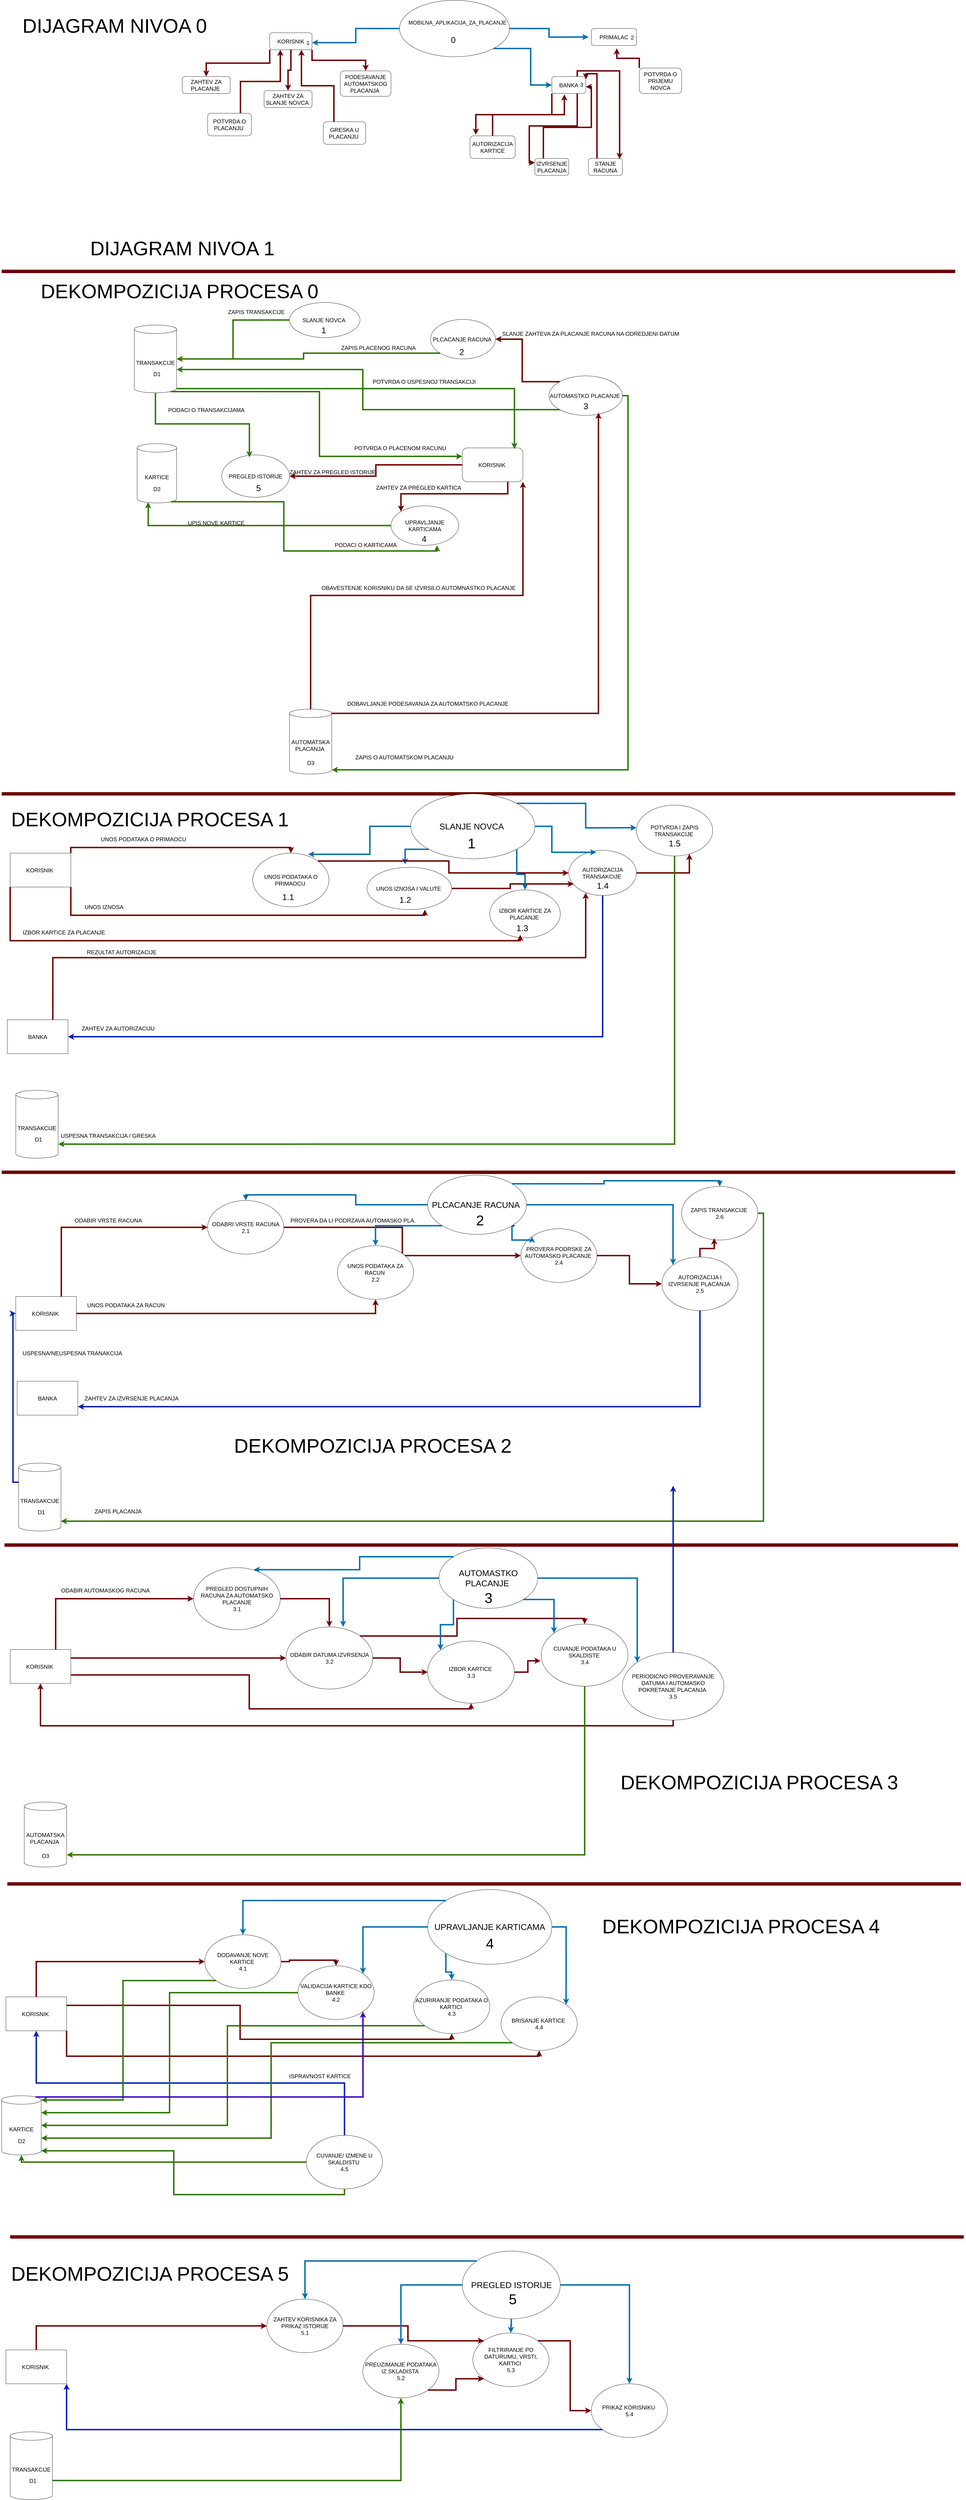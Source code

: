 <mxfile version="27.0.2">
  <diagram name="Page-1" id="PZ0LXFdrZIFgXDtz3HmH">
    <mxGraphModel dx="7965" dy="4385" grid="1" gridSize="10" guides="1" tooltips="1" connect="1" arrows="1" fold="1" page="1" pageScale="1" pageWidth="850" pageHeight="1100" math="0" shadow="0">
      <root>
        <mxCell id="0" />
        <mxCell id="1" parent="0" />
        <mxCell id="QricHCHU_unaOszH9Re6-18" style="edgeStyle=orthogonalEdgeStyle;rounded=0;orthogonalLoop=1;jettySize=auto;html=1;exitX=0;exitY=1;exitDx=0;exitDy=0;strokeWidth=5;fillColor=#a20025;strokeColor=#6F0000;" parent="1" source="QricHCHU_unaOszH9Re6-4" target="QricHCHU_unaOszH9Re6-15" edge="1">
          <mxGeometry relative="1" as="geometry" />
        </mxCell>
        <mxCell id="QricHCHU_unaOszH9Re6-19" value="" style="edgeStyle=orthogonalEdgeStyle;rounded=0;orthogonalLoop=1;jettySize=auto;html=1;strokeWidth=5;fillColor=#a20025;strokeColor=#6F0000;" parent="1" source="QricHCHU_unaOszH9Re6-4" target="QricHCHU_unaOszH9Re6-16" edge="1">
          <mxGeometry relative="1" as="geometry" />
        </mxCell>
        <mxCell id="QricHCHU_unaOszH9Re6-21" style="edgeStyle=orthogonalEdgeStyle;rounded=0;orthogonalLoop=1;jettySize=auto;html=1;exitX=1;exitY=1;exitDx=0;exitDy=0;entryX=0.5;entryY=0;entryDx=0;entryDy=0;fillColor=#a20025;strokeColor=#6F0000;strokeWidth=5;" parent="1" source="QricHCHU_unaOszH9Re6-4" target="QricHCHU_unaOszH9Re6-17" edge="1">
          <mxGeometry relative="1" as="geometry" />
        </mxCell>
        <mxCell id="QricHCHU_unaOszH9Re6-4" value="&lt;font style=&quot;font-size: 20px;&quot;&gt;KORISNIK&lt;/font&gt;" style="rounded=1;whiteSpace=wrap;html=1;" parent="1" vertex="1">
          <mxGeometry x="-740" y="115" width="150" height="60" as="geometry" />
        </mxCell>
        <mxCell id="QricHCHU_unaOszH9Re6-5" value="&lt;font style=&quot;font-size: 20px;&quot;&gt;PRIMALAC&lt;/font&gt;" style="rounded=1;whiteSpace=wrap;html=1;" parent="1" vertex="1">
          <mxGeometry x="400" y="100" width="160" height="60" as="geometry" />
        </mxCell>
        <mxCell id="QricHCHU_unaOszH9Re6-28" style="edgeStyle=orthogonalEdgeStyle;rounded=0;orthogonalLoop=1;jettySize=auto;html=1;exitX=0.75;exitY=1;exitDx=0;exitDy=0;entryX=0;entryY=0.25;entryDx=0;entryDy=0;fillColor=#a20025;strokeColor=#6F0000;strokeWidth=5;" parent="1" source="QricHCHU_unaOszH9Re6-6" target="QricHCHU_unaOszH9Re6-26" edge="1">
          <mxGeometry relative="1" as="geometry" />
        </mxCell>
        <mxCell id="QricHCHU_unaOszH9Re6-6" value="&lt;font style=&quot;font-size: 20px;&quot;&gt;BANKA&lt;/font&gt;" style="rounded=1;whiteSpace=wrap;html=1;" parent="1" vertex="1">
          <mxGeometry x="260" y="270" width="120" height="60" as="geometry" />
        </mxCell>
        <mxCell id="QricHCHU_unaOszH9Re6-10" value="&lt;font style=&quot;font-size: 20px;&quot;&gt;1&lt;/font&gt;" style="text;html=1;align=center;verticalAlign=middle;resizable=0;points=[];autosize=1;strokeColor=none;fillColor=none;" parent="1" vertex="1">
          <mxGeometry x="-620" y="130" width="30" height="40" as="geometry" />
        </mxCell>
        <mxCell id="QricHCHU_unaOszH9Re6-13" value="&lt;font style=&quot;font-size: 20px;&quot;&gt;3&lt;/font&gt;&lt;div&gt;&lt;font style=&quot;font-size: 20px;&quot;&gt;&lt;br&gt;&lt;/font&gt;&lt;/div&gt;" style="text;html=1;align=center;verticalAlign=middle;resizable=0;points=[];autosize=1;strokeColor=none;fillColor=none;" parent="1" vertex="1">
          <mxGeometry x="350" y="280" width="30" height="60" as="geometry" />
        </mxCell>
        <mxCell id="QricHCHU_unaOszH9Re6-14" value="&lt;font style=&quot;font-size: 20px;&quot;&gt;2&lt;/font&gt;&lt;div&gt;&lt;span style=&quot;font-size: 20px;&quot;&gt;&lt;br&gt;&lt;/span&gt;&lt;div&gt;&lt;font style=&quot;font-size: 20px;&quot;&gt;&lt;br&gt;&lt;/font&gt;&lt;/div&gt;&lt;/div&gt;" style="text;html=1;align=center;verticalAlign=middle;resizable=0;points=[];autosize=1;strokeColor=none;fillColor=none;" parent="1" vertex="1">
          <mxGeometry x="530" y="110" width="30" height="90" as="geometry" />
        </mxCell>
        <mxCell id="QricHCHU_unaOszH9Re6-15" value="&lt;font style=&quot;font-size: 20px;&quot;&gt;ZAHTEV ZA PLACANJE&amp;nbsp;&lt;/font&gt;" style="rounded=1;whiteSpace=wrap;html=1;" parent="1" vertex="1">
          <mxGeometry x="-1050" y="270" width="170" height="60" as="geometry" />
        </mxCell>
        <mxCell id="QricHCHU_unaOszH9Re6-16" value="&lt;font style=&quot;font-size: 20px;&quot;&gt;ZAHTEV ZA SLANJE NOVCA&amp;nbsp;&lt;/font&gt;" style="rounded=1;whiteSpace=wrap;html=1;" parent="1" vertex="1">
          <mxGeometry x="-760" y="320" width="170" height="60" as="geometry" />
        </mxCell>
        <mxCell id="QricHCHU_unaOszH9Re6-17" value="&lt;font style=&quot;font-size: 20px;&quot;&gt;PODESAVANJE AUTOMATSKOG PLACANJA&amp;nbsp;&lt;/font&gt;" style="rounded=1;whiteSpace=wrap;html=1;" parent="1" vertex="1">
          <mxGeometry x="-490" y="250" width="180" height="90" as="geometry" />
        </mxCell>
        <mxCell id="QricHCHU_unaOszH9Re6-23" style="edgeStyle=orthogonalEdgeStyle;rounded=0;orthogonalLoop=1;jettySize=auto;html=1;exitX=0;exitY=0;exitDx=0;exitDy=0;fillColor=#a20025;strokeColor=#6F0000;strokeWidth=5;" parent="1" source="QricHCHU_unaOszH9Re6-22" edge="1">
          <mxGeometry relative="1" as="geometry">
            <mxPoint x="490" y="170" as="targetPoint" />
          </mxGeometry>
        </mxCell>
        <mxCell id="QricHCHU_unaOszH9Re6-22" value="&lt;font style=&quot;font-size: 20px;&quot;&gt;POTVRDA O PRIJEMU NOVCA&lt;/font&gt;" style="rounded=1;whiteSpace=wrap;html=1;" parent="1" vertex="1">
          <mxGeometry x="570" y="240" width="150" height="90" as="geometry" />
        </mxCell>
        <mxCell id="QricHCHU_unaOszH9Re6-24" value="&lt;font style=&quot;font-size: 20px;&quot;&gt;AUTORIZACIJA KARTICE&lt;/font&gt;" style="rounded=1;whiteSpace=wrap;html=1;" parent="1" vertex="1">
          <mxGeometry x="-30" y="480" width="160" height="80" as="geometry" />
        </mxCell>
        <mxCell id="QricHCHU_unaOszH9Re6-25" style="edgeStyle=orthogonalEdgeStyle;rounded=0;orthogonalLoop=1;jettySize=auto;html=1;exitX=0.5;exitY=0;exitDx=0;exitDy=0;entryX=0.37;entryY=1.056;entryDx=0;entryDy=0;entryPerimeter=0;strokeWidth=5;fillColor=#a20025;strokeColor=#6F0000;" parent="1" source="QricHCHU_unaOszH9Re6-24" target="QricHCHU_unaOszH9Re6-6" edge="1">
          <mxGeometry relative="1" as="geometry" />
        </mxCell>
        <mxCell id="QricHCHU_unaOszH9Re6-26" value="&lt;font style=&quot;font-size: 20px;&quot;&gt;IZVRSENJE PLACANJA&lt;/font&gt;" style="rounded=1;whiteSpace=wrap;html=1;" parent="1" vertex="1">
          <mxGeometry x="200" y="560" width="120" height="60" as="geometry" />
        </mxCell>
        <mxCell id="QricHCHU_unaOszH9Re6-27" style="edgeStyle=orthogonalEdgeStyle;rounded=0;orthogonalLoop=1;jettySize=auto;html=1;exitX=0;exitY=1;exitDx=0;exitDy=0;entryX=0.129;entryY=-0.049;entryDx=0;entryDy=0;entryPerimeter=0;fillColor=#a20025;strokeColor=#6F0000;strokeWidth=5;" parent="1" source="QricHCHU_unaOszH9Re6-6" target="QricHCHU_unaOszH9Re6-24" edge="1">
          <mxGeometry relative="1" as="geometry" />
        </mxCell>
        <mxCell id="QricHCHU_unaOszH9Re6-29" style="edgeStyle=orthogonalEdgeStyle;rounded=0;orthogonalLoop=1;jettySize=auto;html=1;exitX=0.25;exitY=0;exitDx=0;exitDy=0;entryX=1.014;entryY=0.438;entryDx=0;entryDy=0;entryPerimeter=0;strokeWidth=5;fillColor=#a20025;strokeColor=#6F0000;" parent="1" source="QricHCHU_unaOszH9Re6-26" target="QricHCHU_unaOszH9Re6-13" edge="1">
          <mxGeometry relative="1" as="geometry" />
        </mxCell>
        <mxCell id="QricHCHU_unaOszH9Re6-41" value="&lt;font style=&quot;font-size: 70px;&quot;&gt;DIJAGRAM NIVOA 0&lt;/font&gt;" style="text;html=1;align=center;verticalAlign=middle;resizable=0;points=[];autosize=1;strokeColor=none;fillColor=none;" parent="1" vertex="1">
          <mxGeometry x="-1630" y="40" width="680" height="100" as="geometry" />
        </mxCell>
        <mxCell id="QricHCHU_unaOszH9Re6-43" value="g" style="group" parent="1" vertex="1" connectable="0">
          <mxGeometry x="-670" y="2510" width="150" height="230" as="geometry" />
        </mxCell>
        <mxCell id="QricHCHU_unaOszH9Re6-37" value="&lt;font style=&quot;font-size: 20px;&quot;&gt;AUTOMATSKA PLACANJA&amp;nbsp;&lt;/font&gt;" style="shape=cylinder3;whiteSpace=wrap;html=1;boundedLbl=1;backgroundOutline=1;size=15;" parent="QricHCHU_unaOszH9Re6-43" vertex="1">
          <mxGeometry width="150" height="230" as="geometry" />
        </mxCell>
        <mxCell id="QricHCHU_unaOszH9Re6-40" value="&lt;font style=&quot;font-size: 20px;&quot;&gt;D3&lt;/font&gt;" style="text;html=1;align=center;verticalAlign=middle;resizable=0;points=[];autosize=1;strokeColor=none;fillColor=none;" parent="QricHCHU_unaOszH9Re6-43" vertex="1">
          <mxGeometry x="50" y="170" width="50" height="40" as="geometry" />
        </mxCell>
        <mxCell id="QricHCHU_unaOszH9Re6-44" value="" style="group" parent="1" vertex="1" connectable="0">
          <mxGeometry x="-1220" y="1150" width="150" height="240" as="geometry" />
        </mxCell>
        <mxCell id="QricHCHU_unaOszH9Re6-34" value="&lt;font style=&quot;font-size: 20px;&quot;&gt;TRANSAKCIJE&lt;/font&gt;" style="shape=cylinder3;whiteSpace=wrap;html=1;boundedLbl=1;backgroundOutline=1;size=15;" parent="QricHCHU_unaOszH9Re6-44" vertex="1">
          <mxGeometry width="150" height="240.0" as="geometry" />
        </mxCell>
        <mxCell id="QricHCHU_unaOszH9Re6-38" value="&lt;font style=&quot;font-size: 20px;&quot;&gt;D1&lt;/font&gt;" style="text;html=1;align=center;verticalAlign=middle;resizable=0;points=[];autosize=1;strokeColor=none;fillColor=none;" parent="QricHCHU_unaOszH9Re6-44" vertex="1">
          <mxGeometry x="55" y="152.727" width="50" height="40" as="geometry" />
        </mxCell>
        <mxCell id="QricHCHU_unaOszH9Re6-46" value="" style="group" parent="1" vertex="1" connectable="0">
          <mxGeometry x="-1210" y="1570" width="140" height="210" as="geometry" />
        </mxCell>
        <mxCell id="QricHCHU_unaOszH9Re6-35" value="&lt;font style=&quot;font-size: 20px;&quot;&gt;KARTICE&lt;/font&gt;" style="shape=cylinder3;whiteSpace=wrap;html=1;boundedLbl=1;backgroundOutline=1;size=15;" parent="QricHCHU_unaOszH9Re6-46" vertex="1">
          <mxGeometry width="140" height="210" as="geometry" />
        </mxCell>
        <mxCell id="QricHCHU_unaOszH9Re6-39" value="&lt;font style=&quot;font-size: 20px;&quot;&gt;D2&lt;/font&gt;" style="text;html=1;align=center;verticalAlign=middle;resizable=0;points=[];autosize=1;strokeColor=none;fillColor=none;" parent="QricHCHU_unaOszH9Re6-46" vertex="1">
          <mxGeometry x="45" y="140" width="50" height="40" as="geometry" />
        </mxCell>
        <mxCell id="QricHCHU_unaOszH9Re6-49" value="&lt;font style=&quot;font-size: 70px;&quot;&gt;DIJAGRAM NIVOA 1&lt;/font&gt;&lt;div&gt;&lt;font style=&quot;font-size: 70px;&quot;&gt;&lt;br&gt;&lt;/font&gt;&lt;/div&gt;" style="text;html=1;align=center;verticalAlign=middle;resizable=0;points=[];autosize=1;strokeColor=none;fillColor=none;" parent="1" vertex="1">
          <mxGeometry x="-1390" y="830" width="680" height="180" as="geometry" />
        </mxCell>
        <mxCell id="QricHCHU_unaOszH9Re6-50" value="&lt;div&gt;&lt;font style=&quot;font-size: 70px;&quot;&gt;DEKOMPOZICIJA PROCESA 0&lt;/font&gt;&lt;/div&gt;" style="text;html=1;align=center;verticalAlign=middle;resizable=0;points=[];autosize=1;strokeColor=none;fillColor=none;" parent="1" vertex="1">
          <mxGeometry x="-1565" y="980" width="1010" height="100" as="geometry" />
        </mxCell>
        <mxCell id="QricHCHU_unaOszH9Re6-51" value="" style="group" parent="1" vertex="1" connectable="0">
          <mxGeometry x="-280" width="390" height="200" as="geometry" />
        </mxCell>
        <mxCell id="EFb9O_KWn0DuL2CM1pZe-8" style="edgeStyle=orthogonalEdgeStyle;rounded=0;orthogonalLoop=1;jettySize=auto;html=1;exitX=1;exitY=0.5;exitDx=0;exitDy=0;strokeWidth=5;fillColor=#1ba1e2;strokeColor=#006EAF;" edge="1" parent="QricHCHU_unaOszH9Re6-51" source="QricHCHU_unaOszH9Re6-1">
          <mxGeometry relative="1" as="geometry">
            <mxPoint x="670" y="130" as="targetPoint" />
          </mxGeometry>
        </mxCell>
        <mxCell id="QricHCHU_unaOszH9Re6-1" value="" style="ellipse;whiteSpace=wrap;html=1;" parent="QricHCHU_unaOszH9Re6-51" vertex="1">
          <mxGeometry width="390" height="200" as="geometry" />
        </mxCell>
        <mxCell id="QricHCHU_unaOszH9Re6-2" value="&lt;font style=&quot;font-size: 19px;&quot;&gt;MOBILNA_APLIKACIJA_ZA_PLACANJE&lt;/font&gt;" style="text;html=1;align=center;verticalAlign=middle;resizable=0;points=[];autosize=1;strokeColor=none;fillColor=none;" parent="QricHCHU_unaOszH9Re6-51" vertex="1">
          <mxGeometry x="20" y="60" width="370" height="40" as="geometry" />
        </mxCell>
        <mxCell id="QricHCHU_unaOszH9Re6-3" value="&lt;font style=&quot;font-size: 30px;&quot;&gt;0&lt;/font&gt;" style="text;html=1;align=center;verticalAlign=middle;resizable=0;points=[];autosize=1;strokeColor=none;fillColor=none;" parent="QricHCHU_unaOszH9Re6-51" vertex="1">
          <mxGeometry x="170" y="115" width="40" height="50" as="geometry" />
        </mxCell>
        <mxCell id="QricHCHU_unaOszH9Re6-58" value="" style="group" parent="1" vertex="1" connectable="0">
          <mxGeometry x="-670" y="1070" width="250" height="130" as="geometry" />
        </mxCell>
        <mxCell id="QricHCHU_unaOszH9Re6-56" value="&lt;font style=&quot;font-size: 20px;&quot;&gt;SLANJE NOVCA&amp;nbsp;&lt;/font&gt;" style="ellipse;whiteSpace=wrap;html=1;" parent="QricHCHU_unaOszH9Re6-58" vertex="1">
          <mxGeometry width="250.0" height="124.348" as="geometry" />
        </mxCell>
        <mxCell id="QricHCHU_unaOszH9Re6-57" value="&lt;font style=&quot;font-size: 30px;&quot;&gt;1&lt;/font&gt;" style="text;html=1;align=center;verticalAlign=middle;resizable=0;points=[];autosize=1;strokeColor=none;fillColor=none;container=1;" parent="QricHCHU_unaOszH9Re6-58" vertex="1">
          <mxGeometry x="101.19" y="73.478" width="40" height="50" as="geometry" />
        </mxCell>
        <mxCell id="QricHCHU_unaOszH9Re6-62" value="" style="group" parent="1" vertex="1" connectable="0">
          <mxGeometry x="-170" y="1130" width="230" height="140" as="geometry" />
        </mxCell>
        <mxCell id="QricHCHU_unaOszH9Re6-60" value="&lt;font style=&quot;font-size: 20px;&quot;&gt;PLCACANJE RACUNA&amp;nbsp;&lt;/font&gt;" style="ellipse;whiteSpace=wrap;html=1;" parent="QricHCHU_unaOszH9Re6-62" vertex="1">
          <mxGeometry width="230" height="140" as="geometry" />
        </mxCell>
        <mxCell id="QricHCHU_unaOszH9Re6-61" value="&lt;font style=&quot;font-size: 30px;&quot;&gt;2&lt;/font&gt;" style="text;html=1;align=center;verticalAlign=middle;resizable=0;points=[];autosize=1;strokeColor=none;fillColor=none;" parent="QricHCHU_unaOszH9Re6-62" vertex="1">
          <mxGeometry x="90" y="90" width="40" height="50" as="geometry" />
        </mxCell>
        <mxCell id="QricHCHU_unaOszH9Re6-65" value="" style="group" parent="1" vertex="1" connectable="0">
          <mxGeometry x="250" y="1330" width="260" height="170" as="geometry" />
        </mxCell>
        <mxCell id="QricHCHU_unaOszH9Re6-63" value="&lt;font style=&quot;font-size: 20px;&quot;&gt;AUTOMASTKO PLACANJE&amp;nbsp;&lt;/font&gt;" style="ellipse;whiteSpace=wrap;html=1;" parent="QricHCHU_unaOszH9Re6-65" vertex="1">
          <mxGeometry width="260" height="140" as="geometry" />
        </mxCell>
        <mxCell id="QricHCHU_unaOszH9Re6-64" value="&lt;font style=&quot;font-size: 30px;&quot;&gt;3&lt;/font&gt;&lt;div style=&quot;font-size: 30px;&quot;&gt;&lt;br&gt;&lt;/div&gt;" style="text;html=1;align=center;verticalAlign=middle;resizable=0;points=[];autosize=1;strokeColor=none;fillColor=none;" parent="QricHCHU_unaOszH9Re6-65" vertex="1">
          <mxGeometry x="110" y="80" width="40" height="90" as="geometry" />
        </mxCell>
        <mxCell id="QricHCHU_unaOszH9Re6-68" value="" style="group" parent="1" vertex="1" connectable="0">
          <mxGeometry x="-310" y="1790" width="240" height="180" as="geometry" />
        </mxCell>
        <mxCell id="QricHCHU_unaOszH9Re6-66" value="&lt;font style=&quot;font-size: 20px;&quot;&gt;UPRAVLJANJE KARTICAMA&lt;/font&gt;" style="ellipse;whiteSpace=wrap;html=1;" parent="QricHCHU_unaOszH9Re6-68" vertex="1">
          <mxGeometry width="240" height="140" as="geometry" />
        </mxCell>
        <mxCell id="QricHCHU_unaOszH9Re6-67" value="&lt;font style=&quot;font-size: 30px;&quot;&gt;4&lt;/font&gt;&lt;div style=&quot;font-size: 30px;&quot;&gt;&lt;br&gt;&lt;/div&gt;" style="text;html=1;align=center;verticalAlign=middle;resizable=0;points=[];autosize=1;strokeColor=none;fillColor=none;" parent="QricHCHU_unaOszH9Re6-68" vertex="1">
          <mxGeometry x="97.143" y="90" width="40" height="90" as="geometry" />
        </mxCell>
        <mxCell id="QricHCHU_unaOszH9Re6-72" value="" style="group" parent="1" vertex="1" connectable="0">
          <mxGeometry x="-910" y="1610" width="240" height="150" as="geometry" />
        </mxCell>
        <mxCell id="QricHCHU_unaOszH9Re6-70" value="&lt;font style=&quot;font-size: 20px;&quot;&gt;PREGLED ISTORIJE&lt;/font&gt;" style="ellipse;whiteSpace=wrap;html=1;" parent="QricHCHU_unaOszH9Re6-72" vertex="1">
          <mxGeometry width="240" height="150" as="geometry" />
        </mxCell>
        <mxCell id="QricHCHU_unaOszH9Re6-71" value="&lt;font style=&quot;font-size: 30px;&quot;&gt;5&lt;/font&gt;" style="text;html=1;align=center;verticalAlign=middle;resizable=0;points=[];autosize=1;strokeColor=none;fillColor=none;container=1;" parent="QricHCHU_unaOszH9Re6-72" vertex="1">
          <mxGeometry x="110" y="92.308" width="40" height="50" as="geometry" />
        </mxCell>
        <mxCell id="QricHCHU_unaOszH9Re6-73" style="edgeStyle=orthogonalEdgeStyle;rounded=0;orthogonalLoop=1;jettySize=auto;html=1;exitX=0;exitY=0.5;exitDx=0;exitDy=0;fillColor=#60a917;strokeColor=#2D7600;strokeWidth=5;" parent="1" source="QricHCHU_unaOszH9Re6-56" target="QricHCHU_unaOszH9Re6-34" edge="1">
          <mxGeometry relative="1" as="geometry" />
        </mxCell>
        <mxCell id="QricHCHU_unaOszH9Re6-74" style="edgeStyle=orthogonalEdgeStyle;rounded=0;orthogonalLoop=1;jettySize=auto;html=1;exitX=0;exitY=1;exitDx=0;exitDy=0;entryX=1;entryY=0.5;entryDx=0;entryDy=0;entryPerimeter=0;fillColor=#60a917;strokeColor=#2D7600;strokeWidth=5;" parent="1" source="QricHCHU_unaOszH9Re6-60" target="QricHCHU_unaOszH9Re6-34" edge="1">
          <mxGeometry relative="1" as="geometry" />
        </mxCell>
        <mxCell id="QricHCHU_unaOszH9Re6-75" style="edgeStyle=orthogonalEdgeStyle;rounded=0;orthogonalLoop=1;jettySize=auto;html=1;exitX=0;exitY=1;exitDx=0;exitDy=0;entryX=1;entryY=0;entryDx=0;entryDy=157.5;entryPerimeter=0;strokeWidth=5;fillColor=#60a917;strokeColor=#2D7600;" parent="1" source="QricHCHU_unaOszH9Re6-63" target="QricHCHU_unaOszH9Re6-34" edge="1">
          <mxGeometry relative="1" as="geometry" />
        </mxCell>
        <mxCell id="QricHCHU_unaOszH9Re6-78" value="&lt;font style=&quot;font-size: 20px;&quot;&gt;ZAPIS TRANSAKCIJE&amp;nbsp;&lt;/font&gt;" style="text;html=1;align=center;verticalAlign=middle;resizable=0;points=[];autosize=1;strokeColor=none;fillColor=none;" parent="1" vertex="1">
          <mxGeometry x="-900" y="1083" width="230" height="40" as="geometry" />
        </mxCell>
        <mxCell id="QricHCHU_unaOszH9Re6-80" style="edgeStyle=orthogonalEdgeStyle;rounded=0;orthogonalLoop=1;jettySize=auto;html=1;exitX=0.5;exitY=1;exitDx=0;exitDy=0;exitPerimeter=0;entryX=0.408;entryY=0.056;entryDx=0;entryDy=0;entryPerimeter=0;fillColor=#60a917;strokeColor=#2D7600;strokeWidth=5;" parent="1" source="QricHCHU_unaOszH9Re6-34" target="QricHCHU_unaOszH9Re6-70" edge="1">
          <mxGeometry relative="1" as="geometry" />
        </mxCell>
        <mxCell id="QricHCHU_unaOszH9Re6-81" value="&lt;font style=&quot;font-size: 20px;&quot;&gt;PODACI O TRANSAKCIJAMA&lt;/font&gt;" style="text;html=1;align=center;verticalAlign=middle;resizable=0;points=[];autosize=1;strokeColor=none;fillColor=none;" parent="1" vertex="1">
          <mxGeometry x="-1110" y="1430" width="290" height="40" as="geometry" />
        </mxCell>
        <mxCell id="QricHCHU_unaOszH9Re6-82" value="&lt;span style=&quot;font-size: 20px;&quot;&gt;ZAPIS PLACENOG RACUNA&lt;/span&gt;" style="text;html=1;align=center;verticalAlign=middle;resizable=0;points=[];autosize=1;strokeColor=none;fillColor=none;" parent="1" vertex="1">
          <mxGeometry x="-500" y="1210" width="290" height="40" as="geometry" />
        </mxCell>
        <mxCell id="QricHCHU_unaOszH9Re6-83" value="&lt;span style=&quot;font-size: 20px;&quot;&gt;SLANJE ZAHTEVA ZA PLACANJE RACUNA NA ODREDJENI DATUM&amp;nbsp;&lt;/span&gt;" style="text;html=1;align=center;verticalAlign=middle;resizable=0;points=[];autosize=1;strokeColor=none;fillColor=none;" parent="1" vertex="1">
          <mxGeometry x="70" y="1160" width="660" height="40" as="geometry" />
        </mxCell>
        <mxCell id="QricHCHU_unaOszH9Re6-85" style="edgeStyle=orthogonalEdgeStyle;rounded=0;orthogonalLoop=1;jettySize=auto;html=1;exitX=0.855;exitY=1;exitDx=0;exitDy=-4.35;exitPerimeter=0;entryX=0.679;entryY=1;entryDx=0;entryDy=0;entryPerimeter=0;strokeWidth=5;fillColor=#60a917;strokeColor=#2D7600;" parent="1" source="QricHCHU_unaOszH9Re6-35" target="QricHCHU_unaOszH9Re6-66" edge="1">
          <mxGeometry relative="1" as="geometry" />
        </mxCell>
        <mxCell id="QricHCHU_unaOszH9Re6-86" value="&lt;span style=&quot;font-size: 20px;&quot;&gt;PODACI O KARTICAMA&lt;/span&gt;&lt;div&gt;&lt;span style=&quot;font-size: 20px;&quot;&gt;&lt;br&gt;&lt;/span&gt;&lt;/div&gt;" style="text;html=1;align=center;verticalAlign=middle;resizable=0;points=[];autosize=1;strokeColor=none;fillColor=none;" parent="1" vertex="1">
          <mxGeometry x="-520" y="1910" width="240" height="60" as="geometry" />
        </mxCell>
        <mxCell id="QricHCHU_unaOszH9Re6-88" style="edgeStyle=orthogonalEdgeStyle;rounded=0;orthogonalLoop=1;jettySize=auto;html=1;exitX=0;exitY=0.5;exitDx=0;exitDy=0;entryX=0.281;entryY=0.986;entryDx=0;entryDy=0;entryPerimeter=0;fillColor=#60a917;strokeColor=#2D7600;strokeWidth=5;" parent="1" source="QricHCHU_unaOszH9Re6-66" target="QricHCHU_unaOszH9Re6-35" edge="1">
          <mxGeometry relative="1" as="geometry" />
        </mxCell>
        <mxCell id="QricHCHU_unaOszH9Re6-89" value="&lt;div&gt;&lt;span style=&quot;font-size: 20px;&quot;&gt;UPIS NOVE KARTICE&lt;/span&gt;&lt;/div&gt;" style="text;html=1;align=center;verticalAlign=middle;resizable=0;points=[];autosize=1;strokeColor=none;fillColor=none;" parent="1" vertex="1">
          <mxGeometry x="-1040" y="1830" width="220" height="40" as="geometry" />
        </mxCell>
        <mxCell id="QricHCHU_unaOszH9Re6-91" style="edgeStyle=orthogonalEdgeStyle;rounded=0;orthogonalLoop=1;jettySize=auto;html=1;exitX=1;exitY=0.5;exitDx=0;exitDy=0;entryX=1;entryY=1;entryDx=0;entryDy=-15;entryPerimeter=0;fillColor=#60a917;strokeColor=#2D7600;strokeWidth=5;" parent="1" source="QricHCHU_unaOszH9Re6-63" target="QricHCHU_unaOszH9Re6-37" edge="1">
          <mxGeometry relative="1" as="geometry" />
        </mxCell>
        <mxCell id="QricHCHU_unaOszH9Re6-94" value="&lt;div&gt;&lt;span style=&quot;font-size: 20px;&quot;&gt;ZAPIS O AUTOMATSKOM PLACANJU&amp;nbsp;&lt;/span&gt;&lt;/div&gt;" style="text;html=1;align=center;verticalAlign=middle;resizable=0;points=[];autosize=1;strokeColor=none;fillColor=none;" parent="1" vertex="1">
          <mxGeometry x="-450" y="2660" width="380" height="40" as="geometry" />
        </mxCell>
        <mxCell id="QricHCHU_unaOszH9Re6-95" style="edgeStyle=orthogonalEdgeStyle;rounded=0;orthogonalLoop=1;jettySize=auto;html=1;exitX=1;exitY=0;exitDx=0;exitDy=15;exitPerimeter=0;entryX=0.674;entryY=0.931;entryDx=0;entryDy=0;entryPerimeter=0;fillColor=#a20025;strokeColor=#6F0000;strokeWidth=5;" parent="1" source="QricHCHU_unaOszH9Re6-37" target="QricHCHU_unaOszH9Re6-63" edge="1">
          <mxGeometry relative="1" as="geometry">
            <mxPoint x="370" y="1490" as="targetPoint" />
          </mxGeometry>
        </mxCell>
        <mxCell id="QricHCHU_unaOszH9Re6-96" value="&lt;div&gt;&lt;span style=&quot;font-size: 20px;&quot;&gt;DOBAVLJANJE PODESAVANJA ZA AUTOMATSKO PLACANJE&lt;/span&gt;&lt;/div&gt;" style="text;html=1;align=center;verticalAlign=middle;resizable=0;points=[];autosize=1;strokeColor=none;fillColor=none;" parent="1" vertex="1">
          <mxGeometry x="-480" y="2470" width="600" height="40" as="geometry" />
        </mxCell>
        <mxCell id="EFb9O_KWn0DuL2CM1pZe-2" style="edgeStyle=orthogonalEdgeStyle;rounded=0;orthogonalLoop=1;jettySize=auto;html=1;exitX=0.75;exitY=0;exitDx=0;exitDy=0;entryX=0.25;entryY=1;entryDx=0;entryDy=0;fillColor=#a20025;strokeColor=#6F0000;strokeWidth=5;" edge="1" parent="1" source="EFb9O_KWn0DuL2CM1pZe-1" target="QricHCHU_unaOszH9Re6-4">
          <mxGeometry relative="1" as="geometry" />
        </mxCell>
        <mxCell id="EFb9O_KWn0DuL2CM1pZe-1" value="&lt;font style=&quot;font-size: 20px;&quot;&gt;POTVRDA O PLACANJU&amp;nbsp;&lt;/font&gt;" style="rounded=1;whiteSpace=wrap;html=1;" vertex="1" parent="1">
          <mxGeometry x="-960" y="400" width="155" height="80" as="geometry" />
        </mxCell>
        <mxCell id="EFb9O_KWn0DuL2CM1pZe-4" style="edgeStyle=orthogonalEdgeStyle;rounded=0;orthogonalLoop=1;jettySize=auto;html=1;exitX=0.25;exitY=0;exitDx=0;exitDy=0;entryX=0.75;entryY=1;entryDx=0;entryDy=0;fillColor=#a20025;strokeColor=#6F0000;strokeWidth=5;" edge="1" parent="1" source="EFb9O_KWn0DuL2CM1pZe-3" target="QricHCHU_unaOszH9Re6-4">
          <mxGeometry relative="1" as="geometry" />
        </mxCell>
        <mxCell id="EFb9O_KWn0DuL2CM1pZe-3" value="&lt;font style=&quot;font-size: 20px;&quot;&gt;GRESKA U PLACANJU&amp;nbsp;&lt;/font&gt;" style="rounded=1;whiteSpace=wrap;html=1;" vertex="1" parent="1">
          <mxGeometry x="-550" y="430" width="150" height="80" as="geometry" />
        </mxCell>
        <mxCell id="EFb9O_KWn0DuL2CM1pZe-6" style="edgeStyle=orthogonalEdgeStyle;rounded=0;orthogonalLoop=1;jettySize=auto;html=1;exitX=0;exitY=0.5;exitDx=0;exitDy=0;fillColor=#1ba1e2;strokeColor=#006EAF;strokeWidth=5;" edge="1" parent="1" source="QricHCHU_unaOszH9Re6-1" target="QricHCHU_unaOszH9Re6-10">
          <mxGeometry relative="1" as="geometry" />
        </mxCell>
        <mxCell id="EFb9O_KWn0DuL2CM1pZe-7" style="edgeStyle=orthogonalEdgeStyle;rounded=0;orthogonalLoop=1;jettySize=auto;html=1;exitX=1;exitY=1;exitDx=0;exitDy=0;entryX=0;entryY=0.5;entryDx=0;entryDy=0;fillColor=#1ba1e2;strokeColor=#006EAF;strokeWidth=5;" edge="1" parent="1" source="QricHCHU_unaOszH9Re6-1" target="QricHCHU_unaOszH9Re6-6">
          <mxGeometry relative="1" as="geometry" />
        </mxCell>
        <mxCell id="EFb9O_KWn0DuL2CM1pZe-10" style="edgeStyle=orthogonalEdgeStyle;rounded=0;orthogonalLoop=1;jettySize=auto;html=1;exitX=0;exitY=0.5;exitDx=0;exitDy=0;fillColor=#a20025;strokeColor=#6F0000;strokeWidth=5;" edge="1" parent="1" source="EFb9O_KWn0DuL2CM1pZe-9" target="QricHCHU_unaOszH9Re6-70">
          <mxGeometry relative="1" as="geometry" />
        </mxCell>
        <mxCell id="EFb9O_KWn0DuL2CM1pZe-17" style="edgeStyle=orthogonalEdgeStyle;rounded=0;orthogonalLoop=1;jettySize=auto;html=1;exitX=0.75;exitY=1;exitDx=0;exitDy=0;entryX=0;entryY=0;entryDx=0;entryDy=0;fillColor=#a20025;strokeColor=#6F0000;strokeWidth=5;" edge="1" parent="1" source="EFb9O_KWn0DuL2CM1pZe-9" target="QricHCHU_unaOszH9Re6-66">
          <mxGeometry relative="1" as="geometry" />
        </mxCell>
        <mxCell id="EFb9O_KWn0DuL2CM1pZe-9" value="&lt;font style=&quot;font-size: 20px;&quot;&gt;KORISNIK&amp;nbsp;&lt;/font&gt;" style="rounded=1;whiteSpace=wrap;html=1;" vertex="1" parent="1">
          <mxGeometry x="-57.5" y="1585" width="215" height="120" as="geometry" />
        </mxCell>
        <mxCell id="EFb9O_KWn0DuL2CM1pZe-11" value="&lt;font style=&quot;font-size: 20px;&quot;&gt;ZAHTEV ZA PREGLED ISTORIJE&amp;nbsp;&lt;/font&gt;" style="text;html=1;align=center;verticalAlign=middle;resizable=0;points=[];autosize=1;strokeColor=none;fillColor=none;" vertex="1" parent="1">
          <mxGeometry x="-680" y="1650" width="330" height="40" as="geometry" />
        </mxCell>
        <mxCell id="EFb9O_KWn0DuL2CM1pZe-15" style="edgeStyle=orthogonalEdgeStyle;rounded=0;orthogonalLoop=1;jettySize=auto;html=1;exitX=0.5;exitY=0;exitDx=0;exitDy=0;exitPerimeter=0;entryX=1;entryY=1;entryDx=0;entryDy=0;fillColor=#a20025;strokeColor=#6F0000;strokeWidth=5;" edge="1" parent="1" source="QricHCHU_unaOszH9Re6-37" target="EFb9O_KWn0DuL2CM1pZe-9">
          <mxGeometry relative="1" as="geometry" />
        </mxCell>
        <mxCell id="EFb9O_KWn0DuL2CM1pZe-16" value="&lt;font style=&quot;font-size: 20px;&quot;&gt;OBAVESTENJE KORISNIKU DA SE IZVRSILO AUTOMNASTKO PLACANJE&amp;nbsp;&lt;/font&gt;" style="text;html=1;align=center;verticalAlign=middle;resizable=0;points=[];autosize=1;strokeColor=none;fillColor=none;" vertex="1" parent="1">
          <mxGeometry x="-570" y="2060" width="720" height="40" as="geometry" />
        </mxCell>
        <mxCell id="EFb9O_KWn0DuL2CM1pZe-18" value="&lt;font style=&quot;font-size: 20px;&quot;&gt;ZAHTEV ZA PREGLED KARTICA&amp;nbsp;&lt;/font&gt;" style="text;html=1;align=center;verticalAlign=middle;resizable=0;points=[];autosize=1;strokeColor=none;fillColor=none;" vertex="1" parent="1">
          <mxGeometry x="-375" y="1705" width="330" height="40" as="geometry" />
        </mxCell>
        <mxCell id="EFb9O_KWn0DuL2CM1pZe-19" value="&lt;font style=&quot;font-size: 20px;&quot;&gt;STANJE RACUNA&lt;/font&gt;" style="rounded=1;whiteSpace=wrap;html=1;" vertex="1" parent="1">
          <mxGeometry x="390" y="560" width="120" height="60" as="geometry" />
        </mxCell>
        <mxCell id="EFb9O_KWn0DuL2CM1pZe-20" style="edgeStyle=orthogonalEdgeStyle;rounded=0;orthogonalLoop=1;jettySize=auto;html=1;exitX=0.25;exitY=0;exitDx=0;exitDy=0;entryX=1.032;entryY=0;entryDx=0;entryDy=0;entryPerimeter=0;fillColor=#a20025;strokeColor=#6F0000;strokeWidth=5;" edge="1" parent="1" source="EFb9O_KWn0DuL2CM1pZe-19" target="QricHCHU_unaOszH9Re6-13">
          <mxGeometry relative="1" as="geometry" />
        </mxCell>
        <mxCell id="EFb9O_KWn0DuL2CM1pZe-22" style="edgeStyle=orthogonalEdgeStyle;rounded=0;orthogonalLoop=1;jettySize=auto;html=1;exitX=0.75;exitY=0;exitDx=0;exitDy=0;entryX=0.918;entryY=0.034;entryDx=0;entryDy=0;entryPerimeter=0;strokeWidth=5;fillColor=#a20025;strokeColor=#6F0000;" edge="1" parent="1" source="QricHCHU_unaOszH9Re6-6" target="EFb9O_KWn0DuL2CM1pZe-19">
          <mxGeometry relative="1" as="geometry" />
        </mxCell>
        <mxCell id="EFb9O_KWn0DuL2CM1pZe-23" value="" style="endArrow=none;html=1;rounded=0;fillColor=#a20025;strokeColor=light-dark(#6F0000,#FF0101);strokeWidth=12;" edge="1" parent="1">
          <mxGeometry width="50" height="50" relative="1" as="geometry">
            <mxPoint x="-1690" y="2810" as="sourcePoint" />
            <mxPoint x="1690" y="2810" as="targetPoint" />
          </mxGeometry>
        </mxCell>
        <mxCell id="EFb9O_KWn0DuL2CM1pZe-24" value="" style="endArrow=none;html=1;rounded=0;fillColor=#a20025;strokeColor=light-dark(#6F0000,#FF0101);strokeWidth=12;" edge="1" parent="1">
          <mxGeometry width="50" height="50" relative="1" as="geometry">
            <mxPoint x="-1690" y="960" as="sourcePoint" />
            <mxPoint x="1690" y="960" as="targetPoint" />
          </mxGeometry>
        </mxCell>
        <mxCell id="EFb9O_KWn0DuL2CM1pZe-25" value="&lt;div&gt;&lt;font style=&quot;font-size: 70px;&quot;&gt;DEKOMPOZICIJA PROCESA 1&lt;/font&gt;&lt;/div&gt;" style="text;html=1;align=center;verticalAlign=middle;resizable=0;points=[];autosize=1;strokeColor=none;fillColor=none;" vertex="1" parent="1">
          <mxGeometry x="-1670" y="2850" width="1010" height="100" as="geometry" />
        </mxCell>
        <mxCell id="EFb9O_KWn0DuL2CM1pZe-26" value="" style="group" vertex="1" connectable="0" parent="1">
          <mxGeometry x="-240" y="2810" width="440" height="230" as="geometry" />
        </mxCell>
        <mxCell id="EFb9O_KWn0DuL2CM1pZe-191" style="edgeStyle=orthogonalEdgeStyle;rounded=0;orthogonalLoop=1;jettySize=auto;html=1;exitX=0;exitY=1;exitDx=0;exitDy=0;fillColor=#1ba1e2;strokeColor=#006EAF;strokeWidth=5;" edge="1" parent="EFb9O_KWn0DuL2CM1pZe-26" source="EFb9O_KWn0DuL2CM1pZe-27">
          <mxGeometry relative="1" as="geometry">
            <mxPoint x="-20" y="250" as="targetPoint" />
          </mxGeometry>
        </mxCell>
        <mxCell id="EFb9O_KWn0DuL2CM1pZe-194" style="edgeStyle=orthogonalEdgeStyle;rounded=0;orthogonalLoop=1;jettySize=auto;html=1;exitX=1;exitY=0;exitDx=0;exitDy=0;fillColor=#1ba1e2;strokeColor=#006EAF;strokeWidth=5;" edge="1" parent="EFb9O_KWn0DuL2CM1pZe-26" source="EFb9O_KWn0DuL2CM1pZe-27">
          <mxGeometry relative="1" as="geometry">
            <mxPoint x="800" y="120" as="targetPoint" />
          </mxGeometry>
        </mxCell>
        <mxCell id="EFb9O_KWn0DuL2CM1pZe-27" value="&lt;font style=&quot;font-size: 30px;&quot;&gt;SLANJE NOVCA&amp;nbsp;&lt;/font&gt;" style="ellipse;whiteSpace=wrap;html=1;" vertex="1" parent="EFb9O_KWn0DuL2CM1pZe-26">
          <mxGeometry width="440" height="230" as="geometry" />
        </mxCell>
        <mxCell id="EFb9O_KWn0DuL2CM1pZe-28" value="&lt;font style=&quot;font-size: 50px;&quot;&gt;1&lt;/font&gt;" style="text;html=1;align=center;verticalAlign=middle;resizable=0;points=[];autosize=1;strokeColor=none;fillColor=none;container=1;" vertex="1" parent="EFb9O_KWn0DuL2CM1pZe-26">
          <mxGeometry x="190.0" y="139.998" width="50" height="70" as="geometry" />
        </mxCell>
        <mxCell id="EFb9O_KWn0DuL2CM1pZe-63" style="edgeStyle=orthogonalEdgeStyle;rounded=0;orthogonalLoop=1;jettySize=auto;html=1;exitX=1;exitY=0;exitDx=0;exitDy=0;entryX=0;entryY=0.5;entryDx=0;entryDy=0;fillColor=#a20025;strokeColor=#6F0000;strokeWidth=5;" edge="1" parent="1" source="EFb9O_KWn0DuL2CM1pZe-29" target="EFb9O_KWn0DuL2CM1pZe-32">
          <mxGeometry relative="1" as="geometry" />
        </mxCell>
        <mxCell id="EFb9O_KWn0DuL2CM1pZe-29" value="&lt;font style=&quot;font-size: 20px;&quot;&gt;UNOS PODATAKA O PRIMAOCU&amp;nbsp;&lt;/font&gt;" style="ellipse;whiteSpace=wrap;html=1;" vertex="1" parent="1">
          <mxGeometry x="-800" y="3020" width="270" height="190" as="geometry" />
        </mxCell>
        <mxCell id="EFb9O_KWn0DuL2CM1pZe-36" style="edgeStyle=orthogonalEdgeStyle;rounded=0;orthogonalLoop=1;jettySize=auto;html=1;exitX=1;exitY=1;exitDx=0;exitDy=-15;exitPerimeter=0;entryX=0.86;entryY=0.031;entryDx=0;entryDy=0;entryPerimeter=0;fillColor=#60a917;strokeColor=#2D7600;strokeWidth=5;" edge="1" parent="1" source="QricHCHU_unaOszH9Re6-34" target="EFb9O_KWn0DuL2CM1pZe-9">
          <mxGeometry relative="1" as="geometry" />
        </mxCell>
        <mxCell id="EFb9O_KWn0DuL2CM1pZe-37" value="&lt;font style=&quot;font-size: 20px;&quot;&gt;POTVRDA O USPESNOJ TRANSAKCIJI&amp;nbsp;&lt;/font&gt;" style="text;html=1;align=center;verticalAlign=middle;resizable=0;points=[];autosize=1;strokeColor=none;fillColor=none;" vertex="1" parent="1">
          <mxGeometry x="-385" y="1330" width="390" height="40" as="geometry" />
        </mxCell>
        <mxCell id="EFb9O_KWn0DuL2CM1pZe-38" style="edgeStyle=orthogonalEdgeStyle;rounded=0;orthogonalLoop=1;jettySize=auto;html=1;exitX=0.855;exitY=1;exitDx=0;exitDy=-4.35;exitPerimeter=0;entryX=0;entryY=0.25;entryDx=0;entryDy=0;strokeWidth=5;fillColor=#60a917;strokeColor=#2D7600;" edge="1" parent="1" source="QricHCHU_unaOszH9Re6-34" target="EFb9O_KWn0DuL2CM1pZe-9">
          <mxGeometry relative="1" as="geometry" />
        </mxCell>
        <mxCell id="EFb9O_KWn0DuL2CM1pZe-39" value="&lt;font style=&quot;font-size: 20px;&quot;&gt;POTVRDA O PLACENOM RACUNU&amp;nbsp;&lt;/font&gt;" style="text;html=1;align=center;verticalAlign=middle;resizable=0;points=[];autosize=1;strokeColor=none;fillColor=none;" vertex="1" parent="1">
          <mxGeometry x="-450" y="1565" width="350" height="40" as="geometry" />
        </mxCell>
        <mxCell id="EFb9O_KWn0DuL2CM1pZe-40" style="edgeStyle=orthogonalEdgeStyle;rounded=0;orthogonalLoop=1;jettySize=auto;html=1;exitX=0;exitY=0;exitDx=0;exitDy=0;entryX=1;entryY=0.5;entryDx=0;entryDy=0;fillColor=#a20025;strokeColor=#6F0000;strokeWidth=5;" edge="1" parent="1" source="QricHCHU_unaOszH9Re6-63" target="QricHCHU_unaOszH9Re6-60">
          <mxGeometry relative="1" as="geometry" />
        </mxCell>
        <mxCell id="EFb9O_KWn0DuL2CM1pZe-43" style="edgeStyle=orthogonalEdgeStyle;rounded=0;orthogonalLoop=1;jettySize=auto;html=1;exitX=1;exitY=0;exitDx=0;exitDy=0;entryX=0.5;entryY=0;entryDx=0;entryDy=0;fillColor=#a20025;strokeColor=#6F0000;strokeWidth=5;" edge="1" parent="1" source="EFb9O_KWn0DuL2CM1pZe-41" target="EFb9O_KWn0DuL2CM1pZe-29">
          <mxGeometry relative="1" as="geometry" />
        </mxCell>
        <mxCell id="EFb9O_KWn0DuL2CM1pZe-41" value="&lt;font style=&quot;font-size: 20px;&quot;&gt;KORISNIK&amp;nbsp;&lt;/font&gt;" style="rounded=1;whiteSpace=wrap;html=1;arcSize=0;" vertex="1" parent="1">
          <mxGeometry x="-1660" y="3020" width="215" height="120" as="geometry" />
        </mxCell>
        <mxCell id="EFb9O_KWn0DuL2CM1pZe-44" value="&lt;font style=&quot;font-size: 20px;&quot;&gt;UNOS PODATAKA O PRIMAOCU&amp;nbsp;&lt;/font&gt;" style="text;html=1;align=center;verticalAlign=middle;resizable=0;points=[];autosize=1;strokeColor=none;fillColor=none;" vertex="1" parent="1">
          <mxGeometry x="-1350" y="2950" width="330" height="40" as="geometry" />
        </mxCell>
        <mxCell id="EFb9O_KWn0DuL2CM1pZe-46" value="&lt;font style=&quot;font-size: 20px;&quot;&gt;UNOS IZNOSA&amp;nbsp;&lt;/font&gt;" style="text;html=1;align=center;verticalAlign=middle;resizable=0;points=[];autosize=1;strokeColor=none;fillColor=none;" vertex="1" parent="1">
          <mxGeometry x="-1410" y="3190" width="170" height="40" as="geometry" />
        </mxCell>
        <mxCell id="EFb9O_KWn0DuL2CM1pZe-47" value="&lt;font style=&quot;font-size: 20px;&quot;&gt;BANKA&lt;/font&gt;" style="rounded=1;whiteSpace=wrap;html=1;arcSize=0;" vertex="1" parent="1">
          <mxGeometry x="-1670" y="3610" width="215" height="120" as="geometry" />
        </mxCell>
        <mxCell id="EFb9O_KWn0DuL2CM1pZe-50" value="&lt;font style=&quot;font-size: 30px;&quot;&gt;1.1&lt;/font&gt;" style="text;html=1;align=center;verticalAlign=middle;resizable=0;points=[];autosize=1;strokeColor=none;fillColor=none;container=1;" vertex="1" parent="1">
          <mxGeometry x="-710.0" y="3149.998" width="70" height="50" as="geometry" />
        </mxCell>
        <mxCell id="EFb9O_KWn0DuL2CM1pZe-56" value="" style="group" vertex="1" connectable="0" parent="1">
          <mxGeometry x="-395" y="3070" width="300" height="150" as="geometry" />
        </mxCell>
        <mxCell id="EFb9O_KWn0DuL2CM1pZe-30" value="&lt;span style=&quot;font-size: 20px;&quot;&gt;UNOS IZNOSA I VALUTE&amp;nbsp;&lt;/span&gt;" style="ellipse;whiteSpace=wrap;html=1;" vertex="1" parent="EFb9O_KWn0DuL2CM1pZe-56">
          <mxGeometry width="300" height="150" as="geometry" />
        </mxCell>
        <mxCell id="EFb9O_KWn0DuL2CM1pZe-52" value="&lt;font style=&quot;font-size: 30px;&quot;&gt;1.2&lt;/font&gt;" style="text;html=1;align=center;verticalAlign=middle;resizable=0;points=[];autosize=1;strokeColor=none;fillColor=none;container=1;" vertex="1" parent="EFb9O_KWn0DuL2CM1pZe-56">
          <mxGeometry x="100.0" y="89.998" width="70" height="50" as="geometry" />
        </mxCell>
        <mxCell id="EFb9O_KWn0DuL2CM1pZe-57" value="" style="group" vertex="1" connectable="0" parent="1">
          <mxGeometry x="40" y="3150" width="250" height="170" as="geometry" />
        </mxCell>
        <mxCell id="EFb9O_KWn0DuL2CM1pZe-31" value="&lt;font style=&quot;font-size: 20px;&quot;&gt;IZBOR KARTICE ZA PLACANJE&amp;nbsp;&lt;/font&gt;" style="ellipse;whiteSpace=wrap;html=1;" vertex="1" parent="EFb9O_KWn0DuL2CM1pZe-57">
          <mxGeometry width="250" height="170" as="geometry" />
        </mxCell>
        <mxCell id="EFb9O_KWn0DuL2CM1pZe-53" value="&lt;font style=&quot;font-size: 30px;&quot;&gt;1.3&lt;/font&gt;" style="text;html=1;align=center;verticalAlign=middle;resizable=0;points=[];autosize=1;strokeColor=none;fillColor=none;container=1;" vertex="1" parent="EFb9O_KWn0DuL2CM1pZe-57">
          <mxGeometry x="80.0" y="109.998" width="70" height="50" as="geometry" />
        </mxCell>
        <mxCell id="EFb9O_KWn0DuL2CM1pZe-58" value="" style="group" vertex="1" connectable="0" parent="1">
          <mxGeometry x="320" y="3010" width="240" height="160" as="geometry" />
        </mxCell>
        <mxCell id="EFb9O_KWn0DuL2CM1pZe-32" value="&lt;font style=&quot;font-size: 20px;&quot;&gt;AUTORIZACIJA TRANSAKCIJE&amp;nbsp;&lt;/font&gt;" style="ellipse;whiteSpace=wrap;html=1;" vertex="1" parent="EFb9O_KWn0DuL2CM1pZe-58">
          <mxGeometry width="240" height="160" as="geometry" />
        </mxCell>
        <mxCell id="EFb9O_KWn0DuL2CM1pZe-54" value="&lt;font style=&quot;font-size: 30px;&quot;&gt;1.4&lt;/font&gt;" style="text;html=1;align=center;verticalAlign=middle;resizable=0;points=[];autosize=1;strokeColor=none;fillColor=none;container=1;" vertex="1" parent="EFb9O_KWn0DuL2CM1pZe-58">
          <mxGeometry x="85.0" y="99.998" width="70" height="50" as="geometry" />
        </mxCell>
        <mxCell id="EFb9O_KWn0DuL2CM1pZe-59" value="" style="group" vertex="1" connectable="0" parent="1">
          <mxGeometry x="560" y="2850" width="270" height="180" as="geometry" />
        </mxCell>
        <mxCell id="EFb9O_KWn0DuL2CM1pZe-33" value="&lt;font style=&quot;font-size: 20px;&quot;&gt;POTVRDA I ZAPIS TRANSAKCIJE&amp;nbsp;&lt;/font&gt;" style="ellipse;whiteSpace=wrap;html=1;" vertex="1" parent="EFb9O_KWn0DuL2CM1pZe-59">
          <mxGeometry width="270" height="180" as="geometry" />
        </mxCell>
        <mxCell id="EFb9O_KWn0DuL2CM1pZe-55" value="&lt;font style=&quot;font-size: 30px;&quot;&gt;1.5&lt;/font&gt;" style="text;html=1;align=center;verticalAlign=middle;resizable=0;points=[];autosize=1;strokeColor=none;fillColor=none;container=1;" vertex="1" parent="EFb9O_KWn0DuL2CM1pZe-59">
          <mxGeometry x="100.0" y="109.998" width="70" height="50" as="geometry" />
        </mxCell>
        <mxCell id="EFb9O_KWn0DuL2CM1pZe-60" style="edgeStyle=orthogonalEdgeStyle;rounded=0;orthogonalLoop=1;jettySize=auto;html=1;exitX=1;exitY=1;exitDx=0;exitDy=0;entryX=0.683;entryY=1;entryDx=0;entryDy=0;entryPerimeter=0;strokeWidth=5;fillColor=#a20025;strokeColor=#6F0000;" edge="1" parent="1" source="EFb9O_KWn0DuL2CM1pZe-41" target="EFb9O_KWn0DuL2CM1pZe-30">
          <mxGeometry relative="1" as="geometry" />
        </mxCell>
        <mxCell id="EFb9O_KWn0DuL2CM1pZe-61" style="edgeStyle=orthogonalEdgeStyle;rounded=0;orthogonalLoop=1;jettySize=auto;html=1;exitX=0;exitY=1;exitDx=0;exitDy=0;entryX=0.398;entryY=0.982;entryDx=0;entryDy=0;entryPerimeter=0;fillColor=#a20025;strokeColor=#6F0000;strokeWidth=5;" edge="1" parent="1" source="EFb9O_KWn0DuL2CM1pZe-41" target="EFb9O_KWn0DuL2CM1pZe-53">
          <mxGeometry relative="1" as="geometry" />
        </mxCell>
        <mxCell id="EFb9O_KWn0DuL2CM1pZe-62" value="&lt;span style=&quot;font-size: 20px;&quot;&gt;IZBOR KARTICE ZA PLACANJE&lt;/span&gt;" style="text;html=1;align=center;verticalAlign=middle;resizable=0;points=[];autosize=1;strokeColor=none;fillColor=none;" vertex="1" parent="1">
          <mxGeometry x="-1630" y="3280" width="320" height="40" as="geometry" />
        </mxCell>
        <mxCell id="EFb9O_KWn0DuL2CM1pZe-64" style="edgeStyle=orthogonalEdgeStyle;rounded=0;orthogonalLoop=1;jettySize=auto;html=1;exitX=1;exitY=0.5;exitDx=0;exitDy=0;entryX=0.074;entryY=0.744;entryDx=0;entryDy=0;entryPerimeter=0;strokeWidth=5;fillColor=#a20025;strokeColor=#6F0000;" edge="1" parent="1" source="EFb9O_KWn0DuL2CM1pZe-30" target="EFb9O_KWn0DuL2CM1pZe-32">
          <mxGeometry relative="1" as="geometry" />
        </mxCell>
        <mxCell id="EFb9O_KWn0DuL2CM1pZe-65" style="edgeStyle=orthogonalEdgeStyle;rounded=0;orthogonalLoop=1;jettySize=auto;html=1;exitX=0.5;exitY=1;exitDx=0;exitDy=0;entryX=1;entryY=0.5;entryDx=0;entryDy=0;fillColor=#0050ef;strokeColor=#001DBC;strokeWidth=5;" edge="1" parent="1" source="EFb9O_KWn0DuL2CM1pZe-32" target="EFb9O_KWn0DuL2CM1pZe-47">
          <mxGeometry relative="1" as="geometry">
            <mxPoint x="390" y="3600" as="targetPoint" />
          </mxGeometry>
        </mxCell>
        <mxCell id="EFb9O_KWn0DuL2CM1pZe-66" value="&lt;font style=&quot;font-size: 20px;&quot;&gt;ZAHTEV ZA AUTORIZACIJU&amp;nbsp;&lt;/font&gt;" style="text;html=1;align=center;verticalAlign=middle;resizable=0;points=[];autosize=1;strokeColor=none;fillColor=none;" vertex="1" parent="1">
          <mxGeometry x="-1420" y="3620" width="290" height="40" as="geometry" />
        </mxCell>
        <mxCell id="EFb9O_KWn0DuL2CM1pZe-67" style="edgeStyle=orthogonalEdgeStyle;rounded=0;orthogonalLoop=1;jettySize=auto;html=1;exitX=0.75;exitY=0;exitDx=0;exitDy=0;entryX=0.25;entryY=0.938;entryDx=0;entryDy=0;entryPerimeter=0;fillColor=#a20025;strokeColor=#6F0000;strokeWidth=5;" edge="1" parent="1" source="EFb9O_KWn0DuL2CM1pZe-47" target="EFb9O_KWn0DuL2CM1pZe-32">
          <mxGeometry relative="1" as="geometry" />
        </mxCell>
        <mxCell id="EFb9O_KWn0DuL2CM1pZe-68" value="&lt;span style=&quot;font-size: 20px;&quot;&gt;REZULTAT AUTORIZACIJE&lt;/span&gt;" style="text;html=1;align=center;verticalAlign=middle;resizable=0;points=[];autosize=1;strokeColor=none;fillColor=none;" vertex="1" parent="1">
          <mxGeometry x="-1400" y="3350" width="270" height="40" as="geometry" />
        </mxCell>
        <mxCell id="EFb9O_KWn0DuL2CM1pZe-69" style="edgeStyle=orthogonalEdgeStyle;rounded=0;orthogonalLoop=1;jettySize=auto;html=1;exitX=1;exitY=0.5;exitDx=0;exitDy=0;entryX=0.694;entryY=0.958;entryDx=0;entryDy=0;entryPerimeter=0;fillColor=#a20025;strokeColor=#6F0000;strokeWidth=5;" edge="1" parent="1" source="EFb9O_KWn0DuL2CM1pZe-32" target="EFb9O_KWn0DuL2CM1pZe-33">
          <mxGeometry relative="1" as="geometry" />
        </mxCell>
        <mxCell id="EFb9O_KWn0DuL2CM1pZe-70" value="" style="group" vertex="1" connectable="0" parent="1">
          <mxGeometry x="-1640" y="3860" width="150" height="240" as="geometry" />
        </mxCell>
        <mxCell id="EFb9O_KWn0DuL2CM1pZe-71" value="&lt;font style=&quot;font-size: 20px;&quot;&gt;TRANSAKCIJE&lt;/font&gt;" style="shape=cylinder3;whiteSpace=wrap;html=1;boundedLbl=1;backgroundOutline=1;size=15;" vertex="1" parent="EFb9O_KWn0DuL2CM1pZe-70">
          <mxGeometry width="150" height="240.0" as="geometry" />
        </mxCell>
        <mxCell id="EFb9O_KWn0DuL2CM1pZe-72" value="&lt;font style=&quot;font-size: 20px;&quot;&gt;D1&lt;/font&gt;" style="text;html=1;align=center;verticalAlign=middle;resizable=0;points=[];autosize=1;strokeColor=none;fillColor=none;" vertex="1" parent="EFb9O_KWn0DuL2CM1pZe-70">
          <mxGeometry x="55" y="152.727" width="50" height="40" as="geometry" />
        </mxCell>
        <mxCell id="EFb9O_KWn0DuL2CM1pZe-73" style="edgeStyle=orthogonalEdgeStyle;rounded=0;orthogonalLoop=1;jettySize=auto;html=1;exitX=0.5;exitY=1;exitDx=0;exitDy=0;entryX=1.003;entryY=0.793;entryDx=0;entryDy=0;entryPerimeter=0;fillColor=#60a917;strokeColor=#2D7600;strokeWidth=5;" edge="1" parent="1" source="EFb9O_KWn0DuL2CM1pZe-33" target="EFb9O_KWn0DuL2CM1pZe-71">
          <mxGeometry relative="1" as="geometry" />
        </mxCell>
        <mxCell id="EFb9O_KWn0DuL2CM1pZe-74" value="&lt;span style=&quot;font-size: 20px;&quot;&gt;USPESNA TRANSAKCIJA / GRESKA&amp;nbsp;&lt;/span&gt;" style="text;html=1;align=center;verticalAlign=middle;resizable=0;points=[];autosize=1;strokeColor=none;fillColor=none;" vertex="1" parent="1">
          <mxGeometry x="-1490" y="4000" width="360" height="40" as="geometry" />
        </mxCell>
        <mxCell id="EFb9O_KWn0DuL2CM1pZe-75" value="" style="endArrow=none;html=1;rounded=0;fillColor=#a20025;strokeColor=light-dark(#6F0000,#FF0101);strokeWidth=12;" edge="1" parent="1">
          <mxGeometry width="50" height="50" relative="1" as="geometry">
            <mxPoint x="-1690" y="4150" as="sourcePoint" />
            <mxPoint x="1690" y="4150" as="targetPoint" />
          </mxGeometry>
        </mxCell>
        <mxCell id="EFb9O_KWn0DuL2CM1pZe-76" value="" style="group" vertex="1" connectable="0" parent="1">
          <mxGeometry x="-180" y="4160" width="350" height="210" as="geometry" />
        </mxCell>
        <mxCell id="EFb9O_KWn0DuL2CM1pZe-197" style="edgeStyle=orthogonalEdgeStyle;rounded=0;orthogonalLoop=1;jettySize=auto;html=1;exitX=1;exitY=1;exitDx=0;exitDy=0;" edge="1" parent="EFb9O_KWn0DuL2CM1pZe-76" source="EFb9O_KWn0DuL2CM1pZe-77">
          <mxGeometry relative="1" as="geometry">
            <mxPoint x="310" y="179.714" as="targetPoint" />
          </mxGeometry>
        </mxCell>
        <mxCell id="EFb9O_KWn0DuL2CM1pZe-77" value="&lt;font style=&quot;font-size: 30px;&quot;&gt;PLCACANJE RACUNA&amp;nbsp;&lt;/font&gt;" style="ellipse;whiteSpace=wrap;html=1;" vertex="1" parent="EFb9O_KWn0DuL2CM1pZe-76">
          <mxGeometry width="350" height="210" as="geometry" />
        </mxCell>
        <mxCell id="EFb9O_KWn0DuL2CM1pZe-78" value="&lt;font style=&quot;font-size: 50px;&quot;&gt;2&lt;/font&gt;" style="text;html=1;align=center;verticalAlign=middle;resizable=0;points=[];autosize=1;strokeColor=none;fillColor=none;" vertex="1" parent="EFb9O_KWn0DuL2CM1pZe-76">
          <mxGeometry x="159.997" y="125" width="50" height="70" as="geometry" />
        </mxCell>
        <mxCell id="EFb9O_KWn0DuL2CM1pZe-106" style="edgeStyle=orthogonalEdgeStyle;rounded=0;orthogonalLoop=1;jettySize=auto;html=1;exitX=1;exitY=0.5;exitDx=0;exitDy=0;fillColor=#a20025;strokeColor=#6F0000;strokeWidth=5;" edge="1" parent="1" source="EFb9O_KWn0DuL2CM1pZe-84" target="EFb9O_KWn0DuL2CM1pZe-87">
          <mxGeometry relative="1" as="geometry" />
        </mxCell>
        <mxCell id="EFb9O_KWn0DuL2CM1pZe-84" value="&lt;span style=&quot;font-size: 20px;&quot;&gt;ODABRI VRSTE RACUNA&lt;/span&gt;&lt;div&gt;&lt;span style=&quot;font-size: 20px;&quot;&gt;2.1&lt;/span&gt;&lt;/div&gt;" style="ellipse;whiteSpace=wrap;html=1;" vertex="1" parent="1">
          <mxGeometry x="-960" y="4250" width="270" height="190" as="geometry" />
        </mxCell>
        <mxCell id="EFb9O_KWn0DuL2CM1pZe-85" value="&lt;span style=&quot;font-size: 20px;&quot;&gt;UNOS PODATAKA ZA RACUN&amp;nbsp;&lt;/span&gt;&lt;div&gt;&lt;span style=&quot;font-size: 20px;&quot;&gt;2.2&lt;/span&gt;&lt;/div&gt;" style="ellipse;whiteSpace=wrap;html=1;" vertex="1" parent="1">
          <mxGeometry x="-500" y="4410" width="270" height="190" as="geometry" />
        </mxCell>
        <mxCell id="EFb9O_KWn0DuL2CM1pZe-107" style="edgeStyle=orthogonalEdgeStyle;rounded=0;orthogonalLoop=1;jettySize=auto;html=1;exitX=1;exitY=0.5;exitDx=0;exitDy=0;entryX=0;entryY=0.5;entryDx=0;entryDy=0;fillColor=#a20025;strokeColor=#6F0000;strokeWidth=5;" edge="1" parent="1" source="EFb9O_KWn0DuL2CM1pZe-87" target="EFb9O_KWn0DuL2CM1pZe-88">
          <mxGeometry relative="1" as="geometry" />
        </mxCell>
        <mxCell id="EFb9O_KWn0DuL2CM1pZe-87" value="&lt;span style=&quot;font-size: 20px;&quot;&gt;PROVERA PODRSKE ZA AUTOMASKO PLACANJE&amp;nbsp;&lt;/span&gt;&lt;div&gt;&lt;span style=&quot;font-size: 20px;&quot;&gt;2.4&lt;/span&gt;&lt;/div&gt;" style="ellipse;whiteSpace=wrap;html=1;" vertex="1" parent="1">
          <mxGeometry x="150" y="4350" width="270" height="190" as="geometry" />
        </mxCell>
        <mxCell id="EFb9O_KWn0DuL2CM1pZe-97" style="edgeStyle=orthogonalEdgeStyle;rounded=0;orthogonalLoop=1;jettySize=auto;html=1;exitX=0.5;exitY=1;exitDx=0;exitDy=0;entryX=1;entryY=0.75;entryDx=0;entryDy=0;fillColor=#0050ef;strokeColor=#001DBC;strokeWidth=5;" edge="1" parent="1" source="EFb9O_KWn0DuL2CM1pZe-88" target="EFb9O_KWn0DuL2CM1pZe-95">
          <mxGeometry relative="1" as="geometry" />
        </mxCell>
        <mxCell id="EFb9O_KWn0DuL2CM1pZe-88" value="&lt;span style=&quot;font-size: 20px;&quot;&gt;AUTORIZACIJA I IZVRSENJE PLACANJA&amp;nbsp;&lt;/span&gt;&lt;div&gt;&lt;span style=&quot;font-size: 20px;&quot;&gt;2.5&lt;/span&gt;&lt;/div&gt;" style="ellipse;whiteSpace=wrap;html=1;" vertex="1" parent="1">
          <mxGeometry x="650" y="4450" width="270" height="190" as="geometry" />
        </mxCell>
        <mxCell id="EFb9O_KWn0DuL2CM1pZe-89" value="&lt;span style=&quot;font-size: 20px;&quot;&gt;ZAPIS TRANSAKCIJE&amp;nbsp;&lt;/span&gt;&lt;div&gt;&lt;span style=&quot;font-size: 20px;&quot;&gt;2.6&lt;/span&gt;&lt;/div&gt;" style="ellipse;whiteSpace=wrap;html=1;" vertex="1" parent="1">
          <mxGeometry x="720" y="4200" width="270" height="190" as="geometry" />
        </mxCell>
        <mxCell id="EFb9O_KWn0DuL2CM1pZe-92" style="edgeStyle=orthogonalEdgeStyle;rounded=0;orthogonalLoop=1;jettySize=auto;html=1;exitX=1;exitY=0.5;exitDx=0;exitDy=0;entryX=0.5;entryY=1;entryDx=0;entryDy=0;fillColor=#a20025;strokeColor=#6F0000;strokeWidth=5;" edge="1" parent="1" source="EFb9O_KWn0DuL2CM1pZe-91" target="EFb9O_KWn0DuL2CM1pZe-85">
          <mxGeometry relative="1" as="geometry" />
        </mxCell>
        <mxCell id="EFb9O_KWn0DuL2CM1pZe-104" style="edgeStyle=orthogonalEdgeStyle;rounded=0;orthogonalLoop=1;jettySize=auto;html=1;exitX=0.75;exitY=0;exitDx=0;exitDy=0;entryX=0;entryY=0.5;entryDx=0;entryDy=0;fillColor=#a20025;strokeColor=#6F0000;strokeWidth=5;" edge="1" parent="1" source="EFb9O_KWn0DuL2CM1pZe-91" target="EFb9O_KWn0DuL2CM1pZe-84">
          <mxGeometry relative="1" as="geometry" />
        </mxCell>
        <mxCell id="EFb9O_KWn0DuL2CM1pZe-91" value="&lt;font style=&quot;font-size: 20px;&quot;&gt;KORISNIK&amp;nbsp;&lt;/font&gt;" style="rounded=1;whiteSpace=wrap;html=1;arcSize=0;" vertex="1" parent="1">
          <mxGeometry x="-1640" y="4590" width="215" height="120" as="geometry" />
        </mxCell>
        <mxCell id="EFb9O_KWn0DuL2CM1pZe-94" value="&lt;span style=&quot;font-size: 20px;&quot;&gt;UNOS PODATAKA ZA RACUN&lt;/span&gt;" style="text;html=1;align=center;verticalAlign=middle;resizable=0;points=[];autosize=1;strokeColor=none;fillColor=none;" vertex="1" parent="1">
          <mxGeometry x="-1400" y="4600" width="300" height="40" as="geometry" />
        </mxCell>
        <mxCell id="EFb9O_KWn0DuL2CM1pZe-95" value="&lt;font style=&quot;font-size: 20px;&quot;&gt;BANKA&lt;/font&gt;" style="rounded=1;whiteSpace=wrap;html=1;arcSize=0;" vertex="1" parent="1">
          <mxGeometry x="-1635" y="4890" width="215" height="120" as="geometry" />
        </mxCell>
        <mxCell id="EFb9O_KWn0DuL2CM1pZe-98" value="&lt;span style=&quot;font-size: 20px;&quot;&gt;ZAHTEV ZA IZVRSENJE PLACANJA&lt;/span&gt;" style="text;html=1;align=center;verticalAlign=middle;resizable=0;points=[];autosize=1;strokeColor=none;fillColor=none;" vertex="1" parent="1">
          <mxGeometry x="-1410" y="4930" width="360" height="40" as="geometry" />
        </mxCell>
        <mxCell id="EFb9O_KWn0DuL2CM1pZe-99" value="" style="group" vertex="1" connectable="0" parent="1">
          <mxGeometry x="-1630" y="5180" width="150" height="240" as="geometry" />
        </mxCell>
        <mxCell id="EFb9O_KWn0DuL2CM1pZe-100" value="&lt;font style=&quot;font-size: 20px;&quot;&gt;TRANSAKCIJE&lt;/font&gt;" style="shape=cylinder3;whiteSpace=wrap;html=1;boundedLbl=1;backgroundOutline=1;size=15;" vertex="1" parent="EFb9O_KWn0DuL2CM1pZe-99">
          <mxGeometry width="150" height="240.0" as="geometry" />
        </mxCell>
        <mxCell id="EFb9O_KWn0DuL2CM1pZe-101" value="&lt;font style=&quot;font-size: 20px;&quot;&gt;D1&lt;/font&gt;" style="text;html=1;align=center;verticalAlign=middle;resizable=0;points=[];autosize=1;strokeColor=none;fillColor=none;" vertex="1" parent="EFb9O_KWn0DuL2CM1pZe-99">
          <mxGeometry x="55" y="152.727" width="50" height="40" as="geometry" />
        </mxCell>
        <mxCell id="EFb9O_KWn0DuL2CM1pZe-102" style="edgeStyle=orthogonalEdgeStyle;rounded=0;orthogonalLoop=1;jettySize=auto;html=1;exitX=1;exitY=0.5;exitDx=0;exitDy=0;entryX=0.998;entryY=0.856;entryDx=0;entryDy=0;entryPerimeter=0;fillColor=#60a917;strokeColor=#2D7600;strokeWidth=5;" edge="1" parent="1" source="EFb9O_KWn0DuL2CM1pZe-89" target="EFb9O_KWn0DuL2CM1pZe-100">
          <mxGeometry relative="1" as="geometry" />
        </mxCell>
        <mxCell id="EFb9O_KWn0DuL2CM1pZe-103" value="&lt;span style=&quot;font-size: 20px;&quot;&gt;ZAPIS PLACANJA&amp;nbsp;&lt;/span&gt;" style="text;html=1;align=center;verticalAlign=middle;resizable=0;points=[];autosize=1;strokeColor=none;fillColor=none;" vertex="1" parent="1">
          <mxGeometry x="-1370" y="5330" width="190" height="40" as="geometry" />
        </mxCell>
        <mxCell id="EFb9O_KWn0DuL2CM1pZe-105" value="&lt;span style=&quot;font-size: 20px;&quot;&gt;ODABIR VRSTE RACUNA&amp;nbsp;&lt;/span&gt;" style="text;html=1;align=center;verticalAlign=middle;resizable=0;points=[];autosize=1;strokeColor=none;fillColor=none;" vertex="1" parent="1">
          <mxGeometry x="-1445" y="4300" width="270" height="40" as="geometry" />
        </mxCell>
        <mxCell id="EFb9O_KWn0DuL2CM1pZe-108" style="edgeStyle=orthogonalEdgeStyle;rounded=0;orthogonalLoop=1;jettySize=auto;html=1;exitX=0.5;exitY=0;exitDx=0;exitDy=0;entryX=0.428;entryY=0.966;entryDx=0;entryDy=0;entryPerimeter=0;strokeWidth=5;fillColor=#a20025;strokeColor=#6F0000;" edge="1" parent="1" source="EFb9O_KWn0DuL2CM1pZe-88" target="EFb9O_KWn0DuL2CM1pZe-89">
          <mxGeometry relative="1" as="geometry" />
        </mxCell>
        <mxCell id="EFb9O_KWn0DuL2CM1pZe-109" style="edgeStyle=orthogonalEdgeStyle;rounded=0;orthogonalLoop=1;jettySize=auto;html=1;exitX=0;exitY=0;exitDx=0;exitDy=67.5;exitPerimeter=0;entryX=0;entryY=0.5;entryDx=0;entryDy=0;fillColor=#0050ef;strokeColor=#001DBC;strokeWidth=5;" edge="1" parent="1" source="EFb9O_KWn0DuL2CM1pZe-100" target="EFb9O_KWn0DuL2CM1pZe-91">
          <mxGeometry relative="1" as="geometry" />
        </mxCell>
        <mxCell id="EFb9O_KWn0DuL2CM1pZe-110" value="&lt;span style=&quot;font-size: 20px;&quot;&gt;PROVERA DA LI PODRZAVA AUTOMASKO PLA.&lt;/span&gt;" style="text;html=1;align=center;verticalAlign=middle;resizable=0;points=[];autosize=1;strokeColor=none;fillColor=none;" vertex="1" parent="1">
          <mxGeometry x="-680" y="4300" width="470" height="40" as="geometry" />
        </mxCell>
        <mxCell id="EFb9O_KWn0DuL2CM1pZe-111" value="&lt;span style=&quot;font-size: 20px;&quot;&gt;USPESNA/NEUSPESNA TRANAKCIJA&lt;/span&gt;" style="text;html=1;align=center;verticalAlign=middle;resizable=0;points=[];autosize=1;strokeColor=none;fillColor=none;" vertex="1" parent="1">
          <mxGeometry x="-1630" y="4770" width="380" height="40" as="geometry" />
        </mxCell>
        <mxCell id="EFb9O_KWn0DuL2CM1pZe-112" value="" style="endArrow=none;html=1;rounded=0;fillColor=#a20025;strokeColor=light-dark(#6F0000,#FF0101);strokeWidth=12;" edge="1" parent="1">
          <mxGeometry width="50" height="50" relative="1" as="geometry">
            <mxPoint x="-1680" y="5470" as="sourcePoint" />
            <mxPoint x="1700" y="5470" as="targetPoint" />
          </mxGeometry>
        </mxCell>
        <mxCell id="EFb9O_KWn0DuL2CM1pZe-113" value="" style="group" vertex="1" connectable="0" parent="1">
          <mxGeometry x="-140" y="5480" width="350" height="260" as="geometry" />
        </mxCell>
        <mxCell id="EFb9O_KWn0DuL2CM1pZe-114" value="&lt;font style=&quot;font-size: 30px;&quot;&gt;AUTOMASTKO PLACANJE&amp;nbsp;&lt;/font&gt;" style="ellipse;whiteSpace=wrap;html=1;" vertex="1" parent="EFb9O_KWn0DuL2CM1pZe-113">
          <mxGeometry width="350" height="214.118" as="geometry" />
        </mxCell>
        <mxCell id="EFb9O_KWn0DuL2CM1pZe-115" value="&lt;font style=&quot;font-size: 50px;&quot;&gt;3&lt;/font&gt;&lt;div style=&quot;font-size: 30px;&quot;&gt;&lt;br&gt;&lt;/div&gt;" style="text;html=1;align=center;verticalAlign=middle;resizable=0;points=[];autosize=1;strokeColor=none;fillColor=none;" vertex="1" parent="EFb9O_KWn0DuL2CM1pZe-113">
          <mxGeometry x="149.997" y="140.003" width="50" height="110" as="geometry" />
        </mxCell>
        <mxCell id="EFb9O_KWn0DuL2CM1pZe-134" style="edgeStyle=orthogonalEdgeStyle;rounded=0;orthogonalLoop=1;jettySize=auto;html=1;exitX=1;exitY=0.5;exitDx=0;exitDy=0;entryX=0.5;entryY=0;entryDx=0;entryDy=0;strokeWidth=5;fillColor=#a20025;strokeColor=#6F0000;" edge="1" parent="1" source="EFb9O_KWn0DuL2CM1pZe-116" target="EFb9O_KWn0DuL2CM1pZe-117">
          <mxGeometry relative="1" as="geometry" />
        </mxCell>
        <mxCell id="EFb9O_KWn0DuL2CM1pZe-116" value="&lt;span style=&quot;font-size: 20px;&quot;&gt;PREGLED DOSTUPNIH RACUNA ZA AUTOMATSKO PLACANJE&lt;/span&gt;&lt;div&gt;&lt;span style=&quot;font-size: 20px;&quot;&gt;3.1&lt;/span&gt;&lt;/div&gt;" style="ellipse;whiteSpace=wrap;html=1;" vertex="1" parent="1">
          <mxGeometry x="-1010" y="5550" width="307.5" height="220" as="geometry" />
        </mxCell>
        <mxCell id="EFb9O_KWn0DuL2CM1pZe-131" style="edgeStyle=orthogonalEdgeStyle;rounded=0;orthogonalLoop=1;jettySize=auto;html=1;exitX=1;exitY=0;exitDx=0;exitDy=0;entryX=0.5;entryY=0;entryDx=0;entryDy=0;strokeWidth=5;fillColor=#a20025;strokeColor=#6F0000;" edge="1" parent="1" source="EFb9O_KWn0DuL2CM1pZe-117" target="EFb9O_KWn0DuL2CM1pZe-119">
          <mxGeometry relative="1" as="geometry" />
        </mxCell>
        <mxCell id="EFb9O_KWn0DuL2CM1pZe-135" style="edgeStyle=orthogonalEdgeStyle;rounded=0;orthogonalLoop=1;jettySize=auto;html=1;exitX=1;exitY=0.5;exitDx=0;exitDy=0;entryX=0;entryY=0.5;entryDx=0;entryDy=0;strokeWidth=5;fillColor=#a20025;strokeColor=#6F0000;" edge="1" parent="1" source="EFb9O_KWn0DuL2CM1pZe-117" target="EFb9O_KWn0DuL2CM1pZe-118">
          <mxGeometry relative="1" as="geometry" />
        </mxCell>
        <mxCell id="EFb9O_KWn0DuL2CM1pZe-117" value="&lt;span style=&quot;font-size: 20px;&quot;&gt;ODABIR DATUMA IZVRSENJA&lt;/span&gt;&lt;div&gt;&lt;span style=&quot;font-size: 20px;&quot;&gt;3.2&lt;/span&gt;&lt;/div&gt;" style="ellipse;whiteSpace=wrap;html=1;" vertex="1" parent="1">
          <mxGeometry x="-682.5" y="5760" width="307.5" height="220" as="geometry" />
        </mxCell>
        <mxCell id="EFb9O_KWn0DuL2CM1pZe-118" value="&lt;span style=&quot;font-size: 20px;&quot;&gt;IZBOR KARTICE&amp;nbsp;&lt;/span&gt;&lt;div&gt;&lt;span style=&quot;font-size: 20px;&quot;&gt;3.3&lt;/span&gt;&lt;/div&gt;" style="ellipse;whiteSpace=wrap;html=1;" vertex="1" parent="1">
          <mxGeometry x="-180" y="5810" width="307.5" height="220" as="geometry" />
        </mxCell>
        <mxCell id="EFb9O_KWn0DuL2CM1pZe-119" value="&lt;span style=&quot;font-size: 20px;&quot;&gt;CUVANJE PODATAKA U SKALDISTE&amp;nbsp;&lt;/span&gt;&lt;div&gt;&lt;span style=&quot;font-size: 20px;&quot;&gt;3.4&lt;/span&gt;&lt;/div&gt;" style="ellipse;whiteSpace=wrap;html=1;" vertex="1" parent="1">
          <mxGeometry x="222.5" y="5750" width="307.5" height="220" as="geometry" />
        </mxCell>
        <mxCell id="EFb9O_KWn0DuL2CM1pZe-136" style="edgeStyle=orthogonalEdgeStyle;rounded=0;orthogonalLoop=1;jettySize=auto;html=1;exitX=0.5;exitY=0;exitDx=0;exitDy=0;fillColor=#0050ef;strokeColor=#001DBC;strokeWidth=5;" edge="1" parent="1" source="EFb9O_KWn0DuL2CM1pZe-120">
          <mxGeometry relative="1" as="geometry">
            <mxPoint x="690" y="5260" as="targetPoint" />
          </mxGeometry>
        </mxCell>
        <mxCell id="EFb9O_KWn0DuL2CM1pZe-137" style="edgeStyle=orthogonalEdgeStyle;rounded=0;orthogonalLoop=1;jettySize=auto;html=1;exitX=0.5;exitY=1;exitDx=0;exitDy=0;entryX=0.5;entryY=1;entryDx=0;entryDy=0;fillColor=#a20025;strokeColor=#6F0000;strokeWidth=5;" edge="1" parent="1" source="EFb9O_KWn0DuL2CM1pZe-120" target="EFb9O_KWn0DuL2CM1pZe-121">
          <mxGeometry relative="1" as="geometry" />
        </mxCell>
        <mxCell id="EFb9O_KWn0DuL2CM1pZe-120" value="&lt;span style=&quot;font-size: 20px;&quot;&gt;PERIODICNO PROVERAVANJE DATUMA I AUTOMASKO POKRETANJE PLACANJA&amp;nbsp;&lt;/span&gt;&lt;div&gt;&lt;span style=&quot;font-size: 20px;&quot;&gt;3.5&lt;/span&gt;&lt;/div&gt;" style="ellipse;whiteSpace=wrap;html=1;" vertex="1" parent="1">
          <mxGeometry x="510" y="5850" width="360" height="240" as="geometry" />
        </mxCell>
        <mxCell id="EFb9O_KWn0DuL2CM1pZe-126" style="edgeStyle=orthogonalEdgeStyle;rounded=0;orthogonalLoop=1;jettySize=auto;html=1;exitX=1;exitY=0.25;exitDx=0;exitDy=0;entryX=0;entryY=0.5;entryDx=0;entryDy=0;strokeWidth=5;fillColor=#a20025;strokeColor=#6F0000;" edge="1" parent="1" source="EFb9O_KWn0DuL2CM1pZe-121" target="EFb9O_KWn0DuL2CM1pZe-117">
          <mxGeometry relative="1" as="geometry" />
        </mxCell>
        <mxCell id="EFb9O_KWn0DuL2CM1pZe-127" style="edgeStyle=orthogonalEdgeStyle;rounded=0;orthogonalLoop=1;jettySize=auto;html=1;exitX=1;exitY=0.75;exitDx=0;exitDy=0;entryX=0.5;entryY=1;entryDx=0;entryDy=0;fillColor=#a20025;strokeColor=#6F0000;strokeWidth=5;" edge="1" parent="1" source="EFb9O_KWn0DuL2CM1pZe-121" target="EFb9O_KWn0DuL2CM1pZe-118">
          <mxGeometry relative="1" as="geometry" />
        </mxCell>
        <mxCell id="EFb9O_KWn0DuL2CM1pZe-132" style="edgeStyle=orthogonalEdgeStyle;rounded=0;orthogonalLoop=1;jettySize=auto;html=1;exitX=0.75;exitY=0;exitDx=0;exitDy=0;entryX=0;entryY=0.5;entryDx=0;entryDy=0;fillColor=#a20025;strokeColor=#6F0000;strokeWidth=5;" edge="1" parent="1" source="EFb9O_KWn0DuL2CM1pZe-121" target="EFb9O_KWn0DuL2CM1pZe-116">
          <mxGeometry relative="1" as="geometry" />
        </mxCell>
        <mxCell id="EFb9O_KWn0DuL2CM1pZe-121" value="&lt;font style=&quot;font-size: 20px;&quot;&gt;KORISNIK&amp;nbsp;&lt;/font&gt;" style="rounded=1;whiteSpace=wrap;html=1;arcSize=0;" vertex="1" parent="1">
          <mxGeometry x="-1660" y="5840" width="215" height="120" as="geometry" />
        </mxCell>
        <mxCell id="EFb9O_KWn0DuL2CM1pZe-122" value="g" style="group" vertex="1" connectable="0" parent="1">
          <mxGeometry x="-1610" y="6380" width="150" height="230" as="geometry" />
        </mxCell>
        <mxCell id="EFb9O_KWn0DuL2CM1pZe-123" value="&lt;font style=&quot;font-size: 20px;&quot;&gt;AUTOMATSKA PLACANJA&amp;nbsp;&lt;/font&gt;" style="shape=cylinder3;whiteSpace=wrap;html=1;boundedLbl=1;backgroundOutline=1;size=15;" vertex="1" parent="EFb9O_KWn0DuL2CM1pZe-122">
          <mxGeometry width="150" height="230" as="geometry" />
        </mxCell>
        <mxCell id="EFb9O_KWn0DuL2CM1pZe-124" value="&lt;font style=&quot;font-size: 20px;&quot;&gt;D3&lt;/font&gt;" style="text;html=1;align=center;verticalAlign=middle;resizable=0;points=[];autosize=1;strokeColor=none;fillColor=none;" vertex="1" parent="EFb9O_KWn0DuL2CM1pZe-122">
          <mxGeometry x="50" y="170" width="50" height="40" as="geometry" />
        </mxCell>
        <mxCell id="EFb9O_KWn0DuL2CM1pZe-129" style="edgeStyle=orthogonalEdgeStyle;rounded=0;orthogonalLoop=1;jettySize=auto;html=1;exitX=0.5;exitY=1;exitDx=0;exitDy=0;entryX=1.004;entryY=0.813;entryDx=0;entryDy=0;entryPerimeter=0;fillColor=#60a917;strokeColor=#2D7600;strokeWidth=5;" edge="1" parent="1" source="EFb9O_KWn0DuL2CM1pZe-119" target="EFb9O_KWn0DuL2CM1pZe-123">
          <mxGeometry relative="1" as="geometry" />
        </mxCell>
        <mxCell id="EFb9O_KWn0DuL2CM1pZe-130" style="edgeStyle=orthogonalEdgeStyle;rounded=0;orthogonalLoop=1;jettySize=auto;html=1;exitX=1;exitY=0.5;exitDx=0;exitDy=0;entryX=-0.008;entryY=0.591;entryDx=0;entryDy=0;entryPerimeter=0;fillColor=#a20025;strokeColor=#6F0000;strokeWidth=5;" edge="1" parent="1" source="EFb9O_KWn0DuL2CM1pZe-118" target="EFb9O_KWn0DuL2CM1pZe-119">
          <mxGeometry relative="1" as="geometry" />
        </mxCell>
        <mxCell id="EFb9O_KWn0DuL2CM1pZe-133" value="&lt;span style=&quot;font-size: 20px;&quot;&gt;ODABIR AUTOMASKOG RACUNA&amp;nbsp;&lt;/span&gt;" style="text;html=1;align=center;verticalAlign=middle;resizable=0;points=[];autosize=1;strokeColor=none;fillColor=none;" vertex="1" parent="1">
          <mxGeometry x="-1490" y="5610" width="340" height="40" as="geometry" />
        </mxCell>
        <mxCell id="EFb9O_KWn0DuL2CM1pZe-138" value="" style="endArrow=none;html=1;rounded=0;fillColor=#a20025;strokeColor=light-dark(#6F0000,#FF0101);strokeWidth=12;" edge="1" parent="1">
          <mxGeometry width="50" height="50" relative="1" as="geometry">
            <mxPoint x="-1670" y="6670" as="sourcePoint" />
            <mxPoint x="1710" y="6670" as="targetPoint" />
          </mxGeometry>
        </mxCell>
        <mxCell id="EFb9O_KWn0DuL2CM1pZe-139" value="" style="group" vertex="1" connectable="0" parent="1">
          <mxGeometry x="-180" y="6690" width="440" height="340" as="geometry" />
        </mxCell>
        <mxCell id="EFb9O_KWn0DuL2CM1pZe-140" value="&lt;font style=&quot;font-size: 30px;&quot;&gt;UPRAVLJANJE KARTICAMA&lt;/font&gt;" style="ellipse;whiteSpace=wrap;html=1;" vertex="1" parent="EFb9O_KWn0DuL2CM1pZe-139">
          <mxGeometry width="440" height="264.444" as="geometry" />
        </mxCell>
        <mxCell id="EFb9O_KWn0DuL2CM1pZe-141" value="&lt;font style=&quot;font-size: 50px;&quot;&gt;4&lt;/font&gt;&lt;div style=&quot;font-size: 30px;&quot;&gt;&lt;br&gt;&lt;/div&gt;" style="text;html=1;align=center;verticalAlign=middle;resizable=0;points=[];autosize=1;strokeColor=none;fillColor=none;" vertex="1" parent="EFb9O_KWn0DuL2CM1pZe-139">
          <mxGeometry x="194.995" y="154.44" width="50" height="110" as="geometry" />
        </mxCell>
        <mxCell id="EFb9O_KWn0DuL2CM1pZe-154" style="edgeStyle=orthogonalEdgeStyle;rounded=0;orthogonalLoop=1;jettySize=auto;html=1;exitX=1;exitY=0.5;exitDx=0;exitDy=0;entryX=0.5;entryY=0;entryDx=0;entryDy=0;fillColor=#a20025;strokeColor=#6F0000;strokeWidth=5;" edge="1" parent="1" source="EFb9O_KWn0DuL2CM1pZe-142" target="EFb9O_KWn0DuL2CM1pZe-143">
          <mxGeometry relative="1" as="geometry" />
        </mxCell>
        <mxCell id="EFb9O_KWn0DuL2CM1pZe-142" value="&lt;span style=&quot;font-size: 20px;&quot;&gt;DODAVANJE NOVE KARTICE&amp;nbsp;&lt;/span&gt;&lt;div&gt;&lt;span style=&quot;font-size: 20px;&quot;&gt;4.1&lt;/span&gt;&lt;/div&gt;" style="ellipse;whiteSpace=wrap;html=1;" vertex="1" parent="1">
          <mxGeometry x="-970" y="6850" width="270" height="190" as="geometry" />
        </mxCell>
        <mxCell id="EFb9O_KWn0DuL2CM1pZe-143" value="&lt;span style=&quot;font-size: 20px;&quot;&gt;VALIDACIJA KARTICE KDO BANKE&amp;nbsp;&lt;/span&gt;&lt;div&gt;&lt;span style=&quot;font-size: 20px;&quot;&gt;4.2&lt;/span&gt;&lt;/div&gt;" style="ellipse;whiteSpace=wrap;html=1;" vertex="1" parent="1">
          <mxGeometry x="-640" y="6960" width="270" height="190" as="geometry" />
        </mxCell>
        <mxCell id="EFb9O_KWn0DuL2CM1pZe-144" value="&lt;span style=&quot;font-size: 20px;&quot;&gt;AZURIRANJE PODATAKA O KARTICI&amp;nbsp;&lt;/span&gt;&lt;div&gt;&lt;span style=&quot;font-size: 20px;&quot;&gt;4.3&lt;/span&gt;&lt;/div&gt;" style="ellipse;whiteSpace=wrap;html=1;" vertex="1" parent="1">
          <mxGeometry x="-230" y="7010" width="270" height="190" as="geometry" />
        </mxCell>
        <mxCell id="EFb9O_KWn0DuL2CM1pZe-145" value="&lt;span style=&quot;font-size: 20px;&quot;&gt;BRISANJE KARTICE&amp;nbsp;&lt;/span&gt;&lt;div&gt;&lt;span style=&quot;font-size: 20px;&quot;&gt;4.4&lt;/span&gt;&lt;/div&gt;" style="ellipse;whiteSpace=wrap;html=1;" vertex="1" parent="1">
          <mxGeometry x="80" y="7070" width="270" height="190" as="geometry" />
        </mxCell>
        <mxCell id="EFb9O_KWn0DuL2CM1pZe-164" style="edgeStyle=orthogonalEdgeStyle;rounded=0;orthogonalLoop=1;jettySize=auto;html=1;exitX=0.5;exitY=0;exitDx=0;exitDy=0;fillColor=#0050ef;strokeColor=#001DBC;strokeWidth=5;" edge="1" parent="1" source="EFb9O_KWn0DuL2CM1pZe-146" target="EFb9O_KWn0DuL2CM1pZe-147">
          <mxGeometry relative="1" as="geometry" />
        </mxCell>
        <mxCell id="EFb9O_KWn0DuL2CM1pZe-146" value="&lt;span style=&quot;font-size: 20px;&quot;&gt;CUVANJE/ IZMENE U SKALDISTU&amp;nbsp;&lt;/span&gt;&lt;div&gt;&lt;span style=&quot;font-size: 20px;&quot;&gt;4.5&lt;/span&gt;&lt;/div&gt;" style="ellipse;whiteSpace=wrap;html=1;" vertex="1" parent="1">
          <mxGeometry x="-610" y="7560" width="270" height="190" as="geometry" />
        </mxCell>
        <mxCell id="EFb9O_KWn0DuL2CM1pZe-151" style="edgeStyle=orthogonalEdgeStyle;rounded=0;orthogonalLoop=1;jettySize=auto;html=1;exitX=0.5;exitY=0;exitDx=0;exitDy=0;entryX=0;entryY=0.5;entryDx=0;entryDy=0;fillColor=#a20025;strokeColor=#6F0000;strokeWidth=5;" edge="1" parent="1" source="EFb9O_KWn0DuL2CM1pZe-147" target="EFb9O_KWn0DuL2CM1pZe-142">
          <mxGeometry relative="1" as="geometry" />
        </mxCell>
        <mxCell id="EFb9O_KWn0DuL2CM1pZe-152" style="edgeStyle=orthogonalEdgeStyle;rounded=0;orthogonalLoop=1;jettySize=auto;html=1;exitX=1;exitY=0.25;exitDx=0;exitDy=0;entryX=0.5;entryY=1;entryDx=0;entryDy=0;fillColor=#a20025;strokeColor=#6F0000;strokeWidth=5;" edge="1" parent="1" source="EFb9O_KWn0DuL2CM1pZe-147" target="EFb9O_KWn0DuL2CM1pZe-144">
          <mxGeometry relative="1" as="geometry" />
        </mxCell>
        <mxCell id="EFb9O_KWn0DuL2CM1pZe-153" style="edgeStyle=orthogonalEdgeStyle;rounded=0;orthogonalLoop=1;jettySize=auto;html=1;exitX=1;exitY=1;exitDx=0;exitDy=0;entryX=0.5;entryY=1;entryDx=0;entryDy=0;fillColor=#a20025;strokeColor=#6F0000;strokeWidth=5;" edge="1" parent="1" source="EFb9O_KWn0DuL2CM1pZe-147" target="EFb9O_KWn0DuL2CM1pZe-145">
          <mxGeometry relative="1" as="geometry" />
        </mxCell>
        <mxCell id="EFb9O_KWn0DuL2CM1pZe-147" value="&lt;font style=&quot;font-size: 20px;&quot;&gt;KORISNIK&amp;nbsp;&lt;/font&gt;" style="rounded=1;whiteSpace=wrap;html=1;arcSize=0;" vertex="1" parent="1">
          <mxGeometry x="-1675" y="7070" width="215" height="120" as="geometry" />
        </mxCell>
        <mxCell id="EFb9O_KWn0DuL2CM1pZe-148" value="" style="group" vertex="1" connectable="0" parent="1">
          <mxGeometry x="-1690" y="7420" width="140" height="210" as="geometry" />
        </mxCell>
        <mxCell id="EFb9O_KWn0DuL2CM1pZe-149" value="&lt;font style=&quot;font-size: 20px;&quot;&gt;KARTICE&lt;/font&gt;" style="shape=cylinder3;whiteSpace=wrap;html=1;boundedLbl=1;backgroundOutline=1;size=15;" vertex="1" parent="EFb9O_KWn0DuL2CM1pZe-148">
          <mxGeometry width="140" height="210" as="geometry" />
        </mxCell>
        <mxCell id="EFb9O_KWn0DuL2CM1pZe-150" value="&lt;font style=&quot;font-size: 20px;&quot;&gt;D2&lt;/font&gt;" style="text;html=1;align=center;verticalAlign=middle;resizable=0;points=[];autosize=1;strokeColor=none;fillColor=none;" vertex="1" parent="EFb9O_KWn0DuL2CM1pZe-148">
          <mxGeometry x="45" y="140" width="50" height="40" as="geometry" />
        </mxCell>
        <mxCell id="EFb9O_KWn0DuL2CM1pZe-155" style="edgeStyle=orthogonalEdgeStyle;rounded=0;orthogonalLoop=1;jettySize=auto;html=1;exitX=0;exitY=1;exitDx=0;exitDy=0;entryX=1;entryY=0;entryDx=0;entryDy=15;entryPerimeter=0;fillColor=#60a917;strokeColor=#2D7600;strokeWidth=5;" edge="1" parent="1" source="EFb9O_KWn0DuL2CM1pZe-142" target="EFb9O_KWn0DuL2CM1pZe-149">
          <mxGeometry relative="1" as="geometry" />
        </mxCell>
        <mxCell id="EFb9O_KWn0DuL2CM1pZe-156" style="edgeStyle=orthogonalEdgeStyle;rounded=0;orthogonalLoop=1;jettySize=auto;html=1;exitX=0;exitY=0.5;exitDx=0;exitDy=0;entryX=1;entryY=0;entryDx=0;entryDy=60;entryPerimeter=0;fillColor=#60a917;strokeColor=#2D7600;strokeWidth=5;" edge="1" parent="1" source="EFb9O_KWn0DuL2CM1pZe-143" target="EFb9O_KWn0DuL2CM1pZe-149">
          <mxGeometry relative="1" as="geometry" />
        </mxCell>
        <mxCell id="EFb9O_KWn0DuL2CM1pZe-157" style="edgeStyle=orthogonalEdgeStyle;rounded=0;orthogonalLoop=1;jettySize=auto;html=1;exitX=0;exitY=1;exitDx=0;exitDy=0;entryX=1;entryY=0.5;entryDx=0;entryDy=0;entryPerimeter=0;fillColor=#60a917;strokeColor=#2D7600;strokeWidth=5;" edge="1" parent="1" source="EFb9O_KWn0DuL2CM1pZe-144" target="EFb9O_KWn0DuL2CM1pZe-149">
          <mxGeometry relative="1" as="geometry" />
        </mxCell>
        <mxCell id="EFb9O_KWn0DuL2CM1pZe-158" style="edgeStyle=orthogonalEdgeStyle;rounded=0;orthogonalLoop=1;jettySize=auto;html=1;exitX=0;exitY=1;exitDx=0;exitDy=0;entryX=1;entryY=0;entryDx=0;entryDy=150;entryPerimeter=0;fillColor=#60a917;strokeColor=#2D7600;strokeWidth=5;" edge="1" parent="1" source="EFb9O_KWn0DuL2CM1pZe-145" target="EFb9O_KWn0DuL2CM1pZe-149">
          <mxGeometry relative="1" as="geometry" />
        </mxCell>
        <mxCell id="EFb9O_KWn0DuL2CM1pZe-159" style="edgeStyle=orthogonalEdgeStyle;rounded=0;orthogonalLoop=1;jettySize=auto;html=1;exitX=0.5;exitY=1;exitDx=0;exitDy=0;entryX=1;entryY=1;entryDx=0;entryDy=-15;entryPerimeter=0;fillColor=#60a917;strokeColor=#2D7600;strokeWidth=5;" edge="1" parent="1" source="EFb9O_KWn0DuL2CM1pZe-146" target="EFb9O_KWn0DuL2CM1pZe-149">
          <mxGeometry relative="1" as="geometry" />
        </mxCell>
        <mxCell id="EFb9O_KWn0DuL2CM1pZe-160" style="edgeStyle=orthogonalEdgeStyle;rounded=0;orthogonalLoop=1;jettySize=auto;html=1;exitX=0.855;exitY=0;exitDx=0;exitDy=4.35;exitPerimeter=0;entryX=1;entryY=1;entryDx=0;entryDy=0;fillColor=#6a00ff;strokeColor=#3700CC;strokeWidth=5;" edge="1" parent="1" source="EFb9O_KWn0DuL2CM1pZe-149" target="EFb9O_KWn0DuL2CM1pZe-143">
          <mxGeometry relative="1" as="geometry" />
        </mxCell>
        <mxCell id="EFb9O_KWn0DuL2CM1pZe-161" value="&lt;span style=&quot;font-size: 20px;&quot;&gt;ISPRAVNOST KARTICE&lt;/span&gt;" style="text;html=1;align=center;verticalAlign=middle;resizable=0;points=[];autosize=1;strokeColor=none;fillColor=none;" vertex="1" parent="1">
          <mxGeometry x="-682.5" y="7330" width="240" height="40" as="geometry" />
        </mxCell>
        <mxCell id="EFb9O_KWn0DuL2CM1pZe-163" style="edgeStyle=orthogonalEdgeStyle;rounded=0;orthogonalLoop=1;jettySize=auto;html=1;entryX=0.5;entryY=1;entryDx=0;entryDy=0;entryPerimeter=0;fillColor=#60a917;strokeColor=#2D7600;strokeWidth=5;exitX=0;exitY=0.5;exitDx=0;exitDy=0;" edge="1" parent="1" source="EFb9O_KWn0DuL2CM1pZe-146" target="EFb9O_KWn0DuL2CM1pZe-149">
          <mxGeometry relative="1" as="geometry">
            <mxPoint x="420" y="7502" as="sourcePoint" />
          </mxGeometry>
        </mxCell>
        <mxCell id="EFb9O_KWn0DuL2CM1pZe-166" value="" style="endArrow=none;html=1;rounded=0;fillColor=#a20025;strokeColor=light-dark(#6F0000,#FF0101);strokeWidth=12;" edge="1" parent="1">
          <mxGeometry width="50" height="50" relative="1" as="geometry">
            <mxPoint x="-1660" y="7920" as="sourcePoint" />
            <mxPoint x="1720" y="7920" as="targetPoint" />
          </mxGeometry>
        </mxCell>
        <mxCell id="EFb9O_KWn0DuL2CM1pZe-167" value="" style="group" vertex="1" connectable="0" parent="1">
          <mxGeometry x="-57.5" y="7970" width="347.5" height="240" as="geometry" />
        </mxCell>
        <mxCell id="EFb9O_KWn0DuL2CM1pZe-168" value="&lt;font style=&quot;font-size: 30px;&quot;&gt;PREGLED ISTORIJE&lt;/font&gt;" style="ellipse;whiteSpace=wrap;html=1;" vertex="1" parent="EFb9O_KWn0DuL2CM1pZe-167">
          <mxGeometry width="347.5" height="240" as="geometry" />
        </mxCell>
        <mxCell id="EFb9O_KWn0DuL2CM1pZe-169" value="&lt;font style=&quot;font-size: 50px;&quot;&gt;5&lt;/font&gt;" style="text;html=1;align=center;verticalAlign=middle;resizable=0;points=[];autosize=1;strokeColor=none;fillColor=none;container=1;" vertex="1" parent="EFb9O_KWn0DuL2CM1pZe-167">
          <mxGeometry x="153.065" y="135.061" width="50" height="70" as="geometry" />
        </mxCell>
        <mxCell id="EFb9O_KWn0DuL2CM1pZe-177" style="edgeStyle=orthogonalEdgeStyle;rounded=0;orthogonalLoop=1;jettySize=auto;html=1;exitX=1;exitY=0.5;exitDx=0;exitDy=0;entryX=0;entryY=0;entryDx=0;entryDy=0;fillColor=#a20025;strokeColor=#6F0000;strokeWidth=5;" edge="1" parent="1" source="EFb9O_KWn0DuL2CM1pZe-170" target="EFb9O_KWn0DuL2CM1pZe-173">
          <mxGeometry relative="1" as="geometry" />
        </mxCell>
        <mxCell id="EFb9O_KWn0DuL2CM1pZe-170" value="&lt;span style=&quot;font-size: 20px;&quot;&gt;ZAHTEV KORISNIKA ZA PRIKAZ ISTORIJE&lt;/span&gt;&lt;div&gt;&lt;span style=&quot;font-size: 20px;&quot;&gt;5.1&lt;/span&gt;&lt;/div&gt;" style="ellipse;whiteSpace=wrap;html=1;" vertex="1" parent="1">
          <mxGeometry x="-750" y="8140" width="270" height="190" as="geometry" />
        </mxCell>
        <mxCell id="EFb9O_KWn0DuL2CM1pZe-184" style="edgeStyle=orthogonalEdgeStyle;rounded=0;orthogonalLoop=1;jettySize=auto;html=1;exitX=1;exitY=1;exitDx=0;exitDy=0;entryX=0;entryY=1;entryDx=0;entryDy=0;fillColor=#a20025;strokeColor=#6F0000;strokeWidth=5;" edge="1" parent="1" source="EFb9O_KWn0DuL2CM1pZe-172" target="EFb9O_KWn0DuL2CM1pZe-173">
          <mxGeometry relative="1" as="geometry" />
        </mxCell>
        <mxCell id="EFb9O_KWn0DuL2CM1pZe-172" value="&lt;span style=&quot;font-size: 20px;&quot;&gt;PREUZIMANJE PODATAKA IZ SKLADISTA&amp;nbsp;&lt;/span&gt;&lt;div&gt;&lt;span style=&quot;font-size: 20px;&quot;&gt;5.2&lt;/span&gt;&lt;/div&gt;" style="ellipse;whiteSpace=wrap;html=1;" vertex="1" parent="1">
          <mxGeometry x="-410" y="8300" width="270" height="190" as="geometry" />
        </mxCell>
        <mxCell id="EFb9O_KWn0DuL2CM1pZe-185" style="edgeStyle=orthogonalEdgeStyle;rounded=0;orthogonalLoop=1;jettySize=auto;html=1;exitX=1;exitY=0;exitDx=0;exitDy=0;entryX=0;entryY=0.5;entryDx=0;entryDy=0;fillColor=#a20025;strokeColor=#6F0000;strokeWidth=5;" edge="1" parent="1" source="EFb9O_KWn0DuL2CM1pZe-173" target="EFb9O_KWn0DuL2CM1pZe-174">
          <mxGeometry relative="1" as="geometry" />
        </mxCell>
        <mxCell id="EFb9O_KWn0DuL2CM1pZe-173" value="&lt;span style=&quot;font-size: 20px;&quot;&gt;FILTRIRANJE PO DATURUMU, VRSTI, KARTICI&amp;nbsp;&lt;/span&gt;&lt;div&gt;&lt;span style=&quot;font-size: 20px;&quot;&gt;5.3&lt;/span&gt;&lt;/div&gt;" style="ellipse;whiteSpace=wrap;html=1;" vertex="1" parent="1">
          <mxGeometry x="-20" y="8260" width="270" height="190" as="geometry" />
        </mxCell>
        <mxCell id="EFb9O_KWn0DuL2CM1pZe-188" style="edgeStyle=orthogonalEdgeStyle;rounded=0;orthogonalLoop=1;jettySize=auto;html=1;exitX=0;exitY=1;exitDx=0;exitDy=0;entryX=1;entryY=1;entryDx=0;entryDy=0;fillColor=#0050ef;strokeColor=#001DBC;strokeWidth=5;" edge="1" parent="1" source="EFb9O_KWn0DuL2CM1pZe-174" target="EFb9O_KWn0DuL2CM1pZe-175">
          <mxGeometry relative="1" as="geometry" />
        </mxCell>
        <mxCell id="EFb9O_KWn0DuL2CM1pZe-174" value="&lt;span style=&quot;font-size: 20px;&quot;&gt;PRIKAZ KORISNIKU&amp;nbsp;&lt;/span&gt;&lt;div&gt;&lt;span style=&quot;font-size: 20px;&quot;&gt;5.4&lt;/span&gt;&lt;/div&gt;" style="ellipse;whiteSpace=wrap;html=1;" vertex="1" parent="1">
          <mxGeometry x="400" y="8440" width="270" height="190" as="geometry" />
        </mxCell>
        <mxCell id="EFb9O_KWn0DuL2CM1pZe-176" style="edgeStyle=orthogonalEdgeStyle;rounded=0;orthogonalLoop=1;jettySize=auto;html=1;exitX=0.5;exitY=0;exitDx=0;exitDy=0;entryX=0;entryY=0.5;entryDx=0;entryDy=0;fillColor=#a20025;strokeColor=#6F0000;strokeWidth=5;" edge="1" parent="1" source="EFb9O_KWn0DuL2CM1pZe-175" target="EFb9O_KWn0DuL2CM1pZe-170">
          <mxGeometry relative="1" as="geometry" />
        </mxCell>
        <mxCell id="EFb9O_KWn0DuL2CM1pZe-175" value="&lt;font style=&quot;font-size: 20px;&quot;&gt;KORISNIK&amp;nbsp;&lt;/font&gt;" style="rounded=1;whiteSpace=wrap;html=1;arcSize=0;" vertex="1" parent="1">
          <mxGeometry x="-1675" y="8320" width="215" height="120" as="geometry" />
        </mxCell>
        <mxCell id="EFb9O_KWn0DuL2CM1pZe-178" value="" style="group" vertex="1" connectable="0" parent="1">
          <mxGeometry x="-1660" y="8610" width="150" height="240" as="geometry" />
        </mxCell>
        <mxCell id="EFb9O_KWn0DuL2CM1pZe-179" value="&lt;font style=&quot;font-size: 20px;&quot;&gt;TRANSAKCIJE&lt;/font&gt;" style="shape=cylinder3;whiteSpace=wrap;html=1;boundedLbl=1;backgroundOutline=1;size=15;" vertex="1" parent="EFb9O_KWn0DuL2CM1pZe-178">
          <mxGeometry width="150" height="240.0" as="geometry" />
        </mxCell>
        <mxCell id="EFb9O_KWn0DuL2CM1pZe-180" value="&lt;font style=&quot;font-size: 20px;&quot;&gt;D1&lt;/font&gt;" style="text;html=1;align=center;verticalAlign=middle;resizable=0;points=[];autosize=1;strokeColor=none;fillColor=none;" vertex="1" parent="EFb9O_KWn0DuL2CM1pZe-178">
          <mxGeometry x="55" y="152.727" width="50" height="40" as="geometry" />
        </mxCell>
        <mxCell id="EFb9O_KWn0DuL2CM1pZe-182" style="edgeStyle=orthogonalEdgeStyle;rounded=0;orthogonalLoop=1;jettySize=auto;html=1;exitX=1;exitY=0;exitDx=0;exitDy=172.5;exitPerimeter=0;entryX=0.5;entryY=1;entryDx=0;entryDy=0;fillColor=#60a917;strokeColor=#2D7600;strokeWidth=5;" edge="1" parent="1" source="EFb9O_KWn0DuL2CM1pZe-179" target="EFb9O_KWn0DuL2CM1pZe-172">
          <mxGeometry relative="1" as="geometry" />
        </mxCell>
        <mxCell id="EFb9O_KWn0DuL2CM1pZe-190" style="edgeStyle=orthogonalEdgeStyle;rounded=0;orthogonalLoop=1;jettySize=auto;html=1;exitX=0;exitY=0.5;exitDx=0;exitDy=0;entryX=0.727;entryY=0.021;entryDx=0;entryDy=0;entryPerimeter=0;fillColor=#1ba1e2;strokeColor=#006EAF;strokeWidth=5;" edge="1" parent="1" source="EFb9O_KWn0DuL2CM1pZe-27" target="EFb9O_KWn0DuL2CM1pZe-29">
          <mxGeometry relative="1" as="geometry" />
        </mxCell>
        <mxCell id="EFb9O_KWn0DuL2CM1pZe-192" style="edgeStyle=orthogonalEdgeStyle;rounded=0;orthogonalLoop=1;jettySize=auto;html=1;exitX=1;exitY=1;exitDx=0;exitDy=0;entryX=0.5;entryY=0;entryDx=0;entryDy=0;fillColor=#1ba1e2;strokeColor=#006EAF;strokeWidth=5;" edge="1" parent="1" source="EFb9O_KWn0DuL2CM1pZe-27" target="EFb9O_KWn0DuL2CM1pZe-31">
          <mxGeometry relative="1" as="geometry" />
        </mxCell>
        <mxCell id="EFb9O_KWn0DuL2CM1pZe-193" style="edgeStyle=orthogonalEdgeStyle;rounded=0;orthogonalLoop=1;jettySize=auto;html=1;exitX=1;exitY=0.5;exitDx=0;exitDy=0;entryX=0.407;entryY=0.043;entryDx=0;entryDy=0;entryPerimeter=0;fillColor=#1ba1e2;strokeColor=#006EAF;strokeWidth=5;" edge="1" parent="1" source="EFb9O_KWn0DuL2CM1pZe-27" target="EFb9O_KWn0DuL2CM1pZe-32">
          <mxGeometry relative="1" as="geometry" />
        </mxCell>
        <mxCell id="EFb9O_KWn0DuL2CM1pZe-195" style="edgeStyle=orthogonalEdgeStyle;rounded=0;orthogonalLoop=1;jettySize=auto;html=1;exitX=0;exitY=0.5;exitDx=0;exitDy=0;entryX=0.5;entryY=0;entryDx=0;entryDy=0;fillColor=#1ba1e2;strokeColor=#006EAF;strokeWidth=5;" edge="1" parent="1" source="EFb9O_KWn0DuL2CM1pZe-77" target="EFb9O_KWn0DuL2CM1pZe-84">
          <mxGeometry relative="1" as="geometry" />
        </mxCell>
        <mxCell id="EFb9O_KWn0DuL2CM1pZe-196" style="edgeStyle=orthogonalEdgeStyle;rounded=0;orthogonalLoop=1;jettySize=auto;html=1;exitX=0;exitY=1;exitDx=0;exitDy=0;fillColor=#1ba1e2;strokeColor=#006EAF;strokeWidth=5;" edge="1" parent="1" source="EFb9O_KWn0DuL2CM1pZe-77" target="EFb9O_KWn0DuL2CM1pZe-85">
          <mxGeometry relative="1" as="geometry" />
        </mxCell>
        <mxCell id="EFb9O_KWn0DuL2CM1pZe-199" style="edgeStyle=orthogonalEdgeStyle;rounded=0;orthogonalLoop=1;jettySize=auto;html=1;exitX=1;exitY=0;exitDx=0;exitDy=0;entryX=0.5;entryY=0;entryDx=0;entryDy=0;fillColor=#1ba1e2;strokeColor=#006EAF;strokeWidth=5;" edge="1" parent="1" source="EFb9O_KWn0DuL2CM1pZe-77" target="EFb9O_KWn0DuL2CM1pZe-89">
          <mxGeometry relative="1" as="geometry" />
        </mxCell>
        <mxCell id="EFb9O_KWn0DuL2CM1pZe-200" style="edgeStyle=orthogonalEdgeStyle;rounded=0;orthogonalLoop=1;jettySize=auto;html=1;exitX=1;exitY=0.5;exitDx=0;exitDy=0;entryX=0;entryY=0;entryDx=0;entryDy=0;fillColor=#1ba1e2;strokeColor=#006EAF;strokeWidth=5;" edge="1" parent="1" source="EFb9O_KWn0DuL2CM1pZe-77" target="EFb9O_KWn0DuL2CM1pZe-88">
          <mxGeometry relative="1" as="geometry" />
        </mxCell>
        <mxCell id="EFb9O_KWn0DuL2CM1pZe-201" style="edgeStyle=orthogonalEdgeStyle;rounded=0;orthogonalLoop=1;jettySize=auto;html=1;exitX=1;exitY=1;exitDx=0;exitDy=0;entryX=0;entryY=0;entryDx=0;entryDy=0;fillColor=#1ba1e2;strokeColor=#006EAF;strokeWidth=5;" edge="1" parent="1" source="EFb9O_KWn0DuL2CM1pZe-77" target="EFb9O_KWn0DuL2CM1pZe-87">
          <mxGeometry relative="1" as="geometry" />
        </mxCell>
        <mxCell id="EFb9O_KWn0DuL2CM1pZe-202" style="edgeStyle=orthogonalEdgeStyle;rounded=0;orthogonalLoop=1;jettySize=auto;html=1;exitX=0;exitY=0;exitDx=0;exitDy=0;entryX=0.694;entryY=0.033;entryDx=0;entryDy=0;entryPerimeter=0;fillColor=#1ba1e2;strokeColor=#006EAF;strokeWidth=5;" edge="1" parent="1" source="EFb9O_KWn0DuL2CM1pZe-114" target="EFb9O_KWn0DuL2CM1pZe-116">
          <mxGeometry relative="1" as="geometry" />
        </mxCell>
        <mxCell id="EFb9O_KWn0DuL2CM1pZe-203" style="edgeStyle=orthogonalEdgeStyle;rounded=0;orthogonalLoop=1;jettySize=auto;html=1;exitX=0;exitY=0.5;exitDx=0;exitDy=0;entryX=0.659;entryY=-0.001;entryDx=0;entryDy=0;entryPerimeter=0;fillColor=#1ba1e2;strokeColor=#006EAF;strokeWidth=5;" edge="1" parent="1" source="EFb9O_KWn0DuL2CM1pZe-114" target="EFb9O_KWn0DuL2CM1pZe-117">
          <mxGeometry relative="1" as="geometry" />
        </mxCell>
        <mxCell id="EFb9O_KWn0DuL2CM1pZe-204" style="edgeStyle=orthogonalEdgeStyle;rounded=0;orthogonalLoop=1;jettySize=auto;html=1;exitX=0;exitY=1;exitDx=0;exitDy=0;entryX=0;entryY=0;entryDx=0;entryDy=0;fillColor=#1ba1e2;strokeColor=#006EAF;strokeWidth=5;" edge="1" parent="1" source="EFb9O_KWn0DuL2CM1pZe-114" target="EFb9O_KWn0DuL2CM1pZe-118">
          <mxGeometry relative="1" as="geometry" />
        </mxCell>
        <mxCell id="EFb9O_KWn0DuL2CM1pZe-205" style="edgeStyle=orthogonalEdgeStyle;rounded=0;orthogonalLoop=1;jettySize=auto;html=1;exitX=1;exitY=1;exitDx=0;exitDy=0;entryX=0;entryY=0;entryDx=0;entryDy=0;fillColor=#1ba1e2;strokeColor=#006EAF;strokeWidth=5;" edge="1" parent="1" source="EFb9O_KWn0DuL2CM1pZe-114" target="EFb9O_KWn0DuL2CM1pZe-119">
          <mxGeometry relative="1" as="geometry" />
        </mxCell>
        <mxCell id="EFb9O_KWn0DuL2CM1pZe-206" style="edgeStyle=orthogonalEdgeStyle;rounded=0;orthogonalLoop=1;jettySize=auto;html=1;exitX=1;exitY=0.5;exitDx=0;exitDy=0;entryX=0;entryY=0;entryDx=0;entryDy=0;fillColor=#1ba1e2;strokeColor=#006EAF;strokeWidth=5;" edge="1" parent="1" source="EFb9O_KWn0DuL2CM1pZe-114" target="EFb9O_KWn0DuL2CM1pZe-120">
          <mxGeometry relative="1" as="geometry" />
        </mxCell>
        <mxCell id="EFb9O_KWn0DuL2CM1pZe-207" style="edgeStyle=orthogonalEdgeStyle;rounded=0;orthogonalLoop=1;jettySize=auto;html=1;exitX=0;exitY=0;exitDx=0;exitDy=0;entryX=0.5;entryY=0;entryDx=0;entryDy=0;fillColor=#1ba1e2;strokeColor=#006EAF;strokeWidth=5;" edge="1" parent="1" source="EFb9O_KWn0DuL2CM1pZe-140" target="EFb9O_KWn0DuL2CM1pZe-142">
          <mxGeometry relative="1" as="geometry" />
        </mxCell>
        <mxCell id="EFb9O_KWn0DuL2CM1pZe-208" style="edgeStyle=orthogonalEdgeStyle;rounded=0;orthogonalLoop=1;jettySize=auto;html=1;exitX=0;exitY=0.5;exitDx=0;exitDy=0;entryX=1;entryY=0;entryDx=0;entryDy=0;fillColor=#1ba1e2;strokeColor=#006EAF;strokeWidth=5;" edge="1" parent="1" source="EFb9O_KWn0DuL2CM1pZe-140" target="EFb9O_KWn0DuL2CM1pZe-143">
          <mxGeometry relative="1" as="geometry" />
        </mxCell>
        <mxCell id="EFb9O_KWn0DuL2CM1pZe-209" style="edgeStyle=orthogonalEdgeStyle;rounded=0;orthogonalLoop=1;jettySize=auto;html=1;exitX=1;exitY=0.5;exitDx=0;exitDy=0;entryX=1;entryY=0;entryDx=0;entryDy=0;fillColor=#1ba1e2;strokeColor=#006EAF;strokeWidth=5;" edge="1" parent="1" source="EFb9O_KWn0DuL2CM1pZe-140" target="EFb9O_KWn0DuL2CM1pZe-145">
          <mxGeometry relative="1" as="geometry" />
        </mxCell>
        <mxCell id="EFb9O_KWn0DuL2CM1pZe-211" style="edgeStyle=orthogonalEdgeStyle;rounded=0;orthogonalLoop=1;jettySize=auto;html=1;exitX=0;exitY=1;exitDx=0;exitDy=0;entryX=0.5;entryY=0;entryDx=0;entryDy=0;fillColor=#1ba1e2;strokeColor=#006EAF;strokeWidth=5;" edge="1" parent="1" source="EFb9O_KWn0DuL2CM1pZe-140" target="EFb9O_KWn0DuL2CM1pZe-144">
          <mxGeometry relative="1" as="geometry" />
        </mxCell>
        <mxCell id="EFb9O_KWn0DuL2CM1pZe-212" style="edgeStyle=orthogonalEdgeStyle;rounded=0;orthogonalLoop=1;jettySize=auto;html=1;exitX=0;exitY=0;exitDx=0;exitDy=0;entryX=0.5;entryY=0;entryDx=0;entryDy=0;fillColor=#1ba1e2;strokeColor=#006EAF;strokeWidth=5;" edge="1" parent="1" source="EFb9O_KWn0DuL2CM1pZe-168" target="EFb9O_KWn0DuL2CM1pZe-170">
          <mxGeometry relative="1" as="geometry" />
        </mxCell>
        <mxCell id="EFb9O_KWn0DuL2CM1pZe-213" style="edgeStyle=orthogonalEdgeStyle;rounded=0;orthogonalLoop=1;jettySize=auto;html=1;exitX=0;exitY=0.5;exitDx=0;exitDy=0;fillColor=#1ba1e2;strokeColor=#006EAF;strokeWidth=5;" edge="1" parent="1" source="EFb9O_KWn0DuL2CM1pZe-168" target="EFb9O_KWn0DuL2CM1pZe-172">
          <mxGeometry relative="1" as="geometry" />
        </mxCell>
        <mxCell id="EFb9O_KWn0DuL2CM1pZe-214" style="edgeStyle=orthogonalEdgeStyle;rounded=0;orthogonalLoop=1;jettySize=auto;html=1;exitX=0.5;exitY=1;exitDx=0;exitDy=0;entryX=0.5;entryY=0;entryDx=0;entryDy=0;fillColor=#1ba1e2;strokeColor=#006EAF;strokeWidth=5;" edge="1" parent="1" source="EFb9O_KWn0DuL2CM1pZe-168" target="EFb9O_KWn0DuL2CM1pZe-173">
          <mxGeometry relative="1" as="geometry" />
        </mxCell>
        <mxCell id="EFb9O_KWn0DuL2CM1pZe-215" style="edgeStyle=orthogonalEdgeStyle;rounded=0;orthogonalLoop=1;jettySize=auto;html=1;exitX=1;exitY=0.5;exitDx=0;exitDy=0;fillColor=#1ba1e2;strokeColor=#006EAF;strokeWidth=5;" edge="1" parent="1" source="EFb9O_KWn0DuL2CM1pZe-168" target="EFb9O_KWn0DuL2CM1pZe-174">
          <mxGeometry relative="1" as="geometry" />
        </mxCell>
        <mxCell id="EFb9O_KWn0DuL2CM1pZe-216" value="&lt;div&gt;&lt;font style=&quot;font-size: 70px;&quot;&gt;DEKOMPOZICIJA PROCESA 2&lt;/font&gt;&lt;/div&gt;&lt;div&gt;&lt;font style=&quot;font-size: 70px;&quot;&gt;&lt;br&gt;&lt;/font&gt;&lt;/div&gt;" style="text;html=1;align=center;verticalAlign=middle;resizable=0;points=[];autosize=1;strokeColor=none;fillColor=none;" vertex="1" parent="1">
          <mxGeometry x="-880" y="5070" width="1010" height="180" as="geometry" />
        </mxCell>
        <mxCell id="EFb9O_KWn0DuL2CM1pZe-217" value="&lt;div&gt;&lt;font style=&quot;font-size: 70px;&quot;&gt;DEKOMPOZICIJA PROCESA 3&lt;/font&gt;&lt;/div&gt;" style="text;html=1;align=center;verticalAlign=middle;resizable=0;points=[];autosize=1;strokeColor=none;fillColor=none;" vertex="1" parent="1">
          <mxGeometry x="490" y="6260" width="1010" height="100" as="geometry" />
        </mxCell>
        <mxCell id="EFb9O_KWn0DuL2CM1pZe-218" value="&lt;div&gt;&lt;font style=&quot;font-size: 70px;&quot;&gt;DEKOMPOZICIJA PROCESA 4&lt;/font&gt;&lt;/div&gt;" style="text;html=1;align=center;verticalAlign=middle;resizable=0;points=[];autosize=1;strokeColor=none;fillColor=none;" vertex="1" parent="1">
          <mxGeometry x="425" y="6770" width="1010" height="100" as="geometry" />
        </mxCell>
        <mxCell id="EFb9O_KWn0DuL2CM1pZe-219" value="&lt;div&gt;&lt;font style=&quot;font-size: 70px;&quot;&gt;DEKOMPOZICIJA PROCESA 5&lt;/font&gt;&lt;/div&gt;" style="text;html=1;align=center;verticalAlign=middle;resizable=0;points=[];autosize=1;strokeColor=none;fillColor=none;" vertex="1" parent="1">
          <mxGeometry x="-1670" y="8000" width="1010" height="100" as="geometry" />
        </mxCell>
      </root>
    </mxGraphModel>
  </diagram>
</mxfile>

